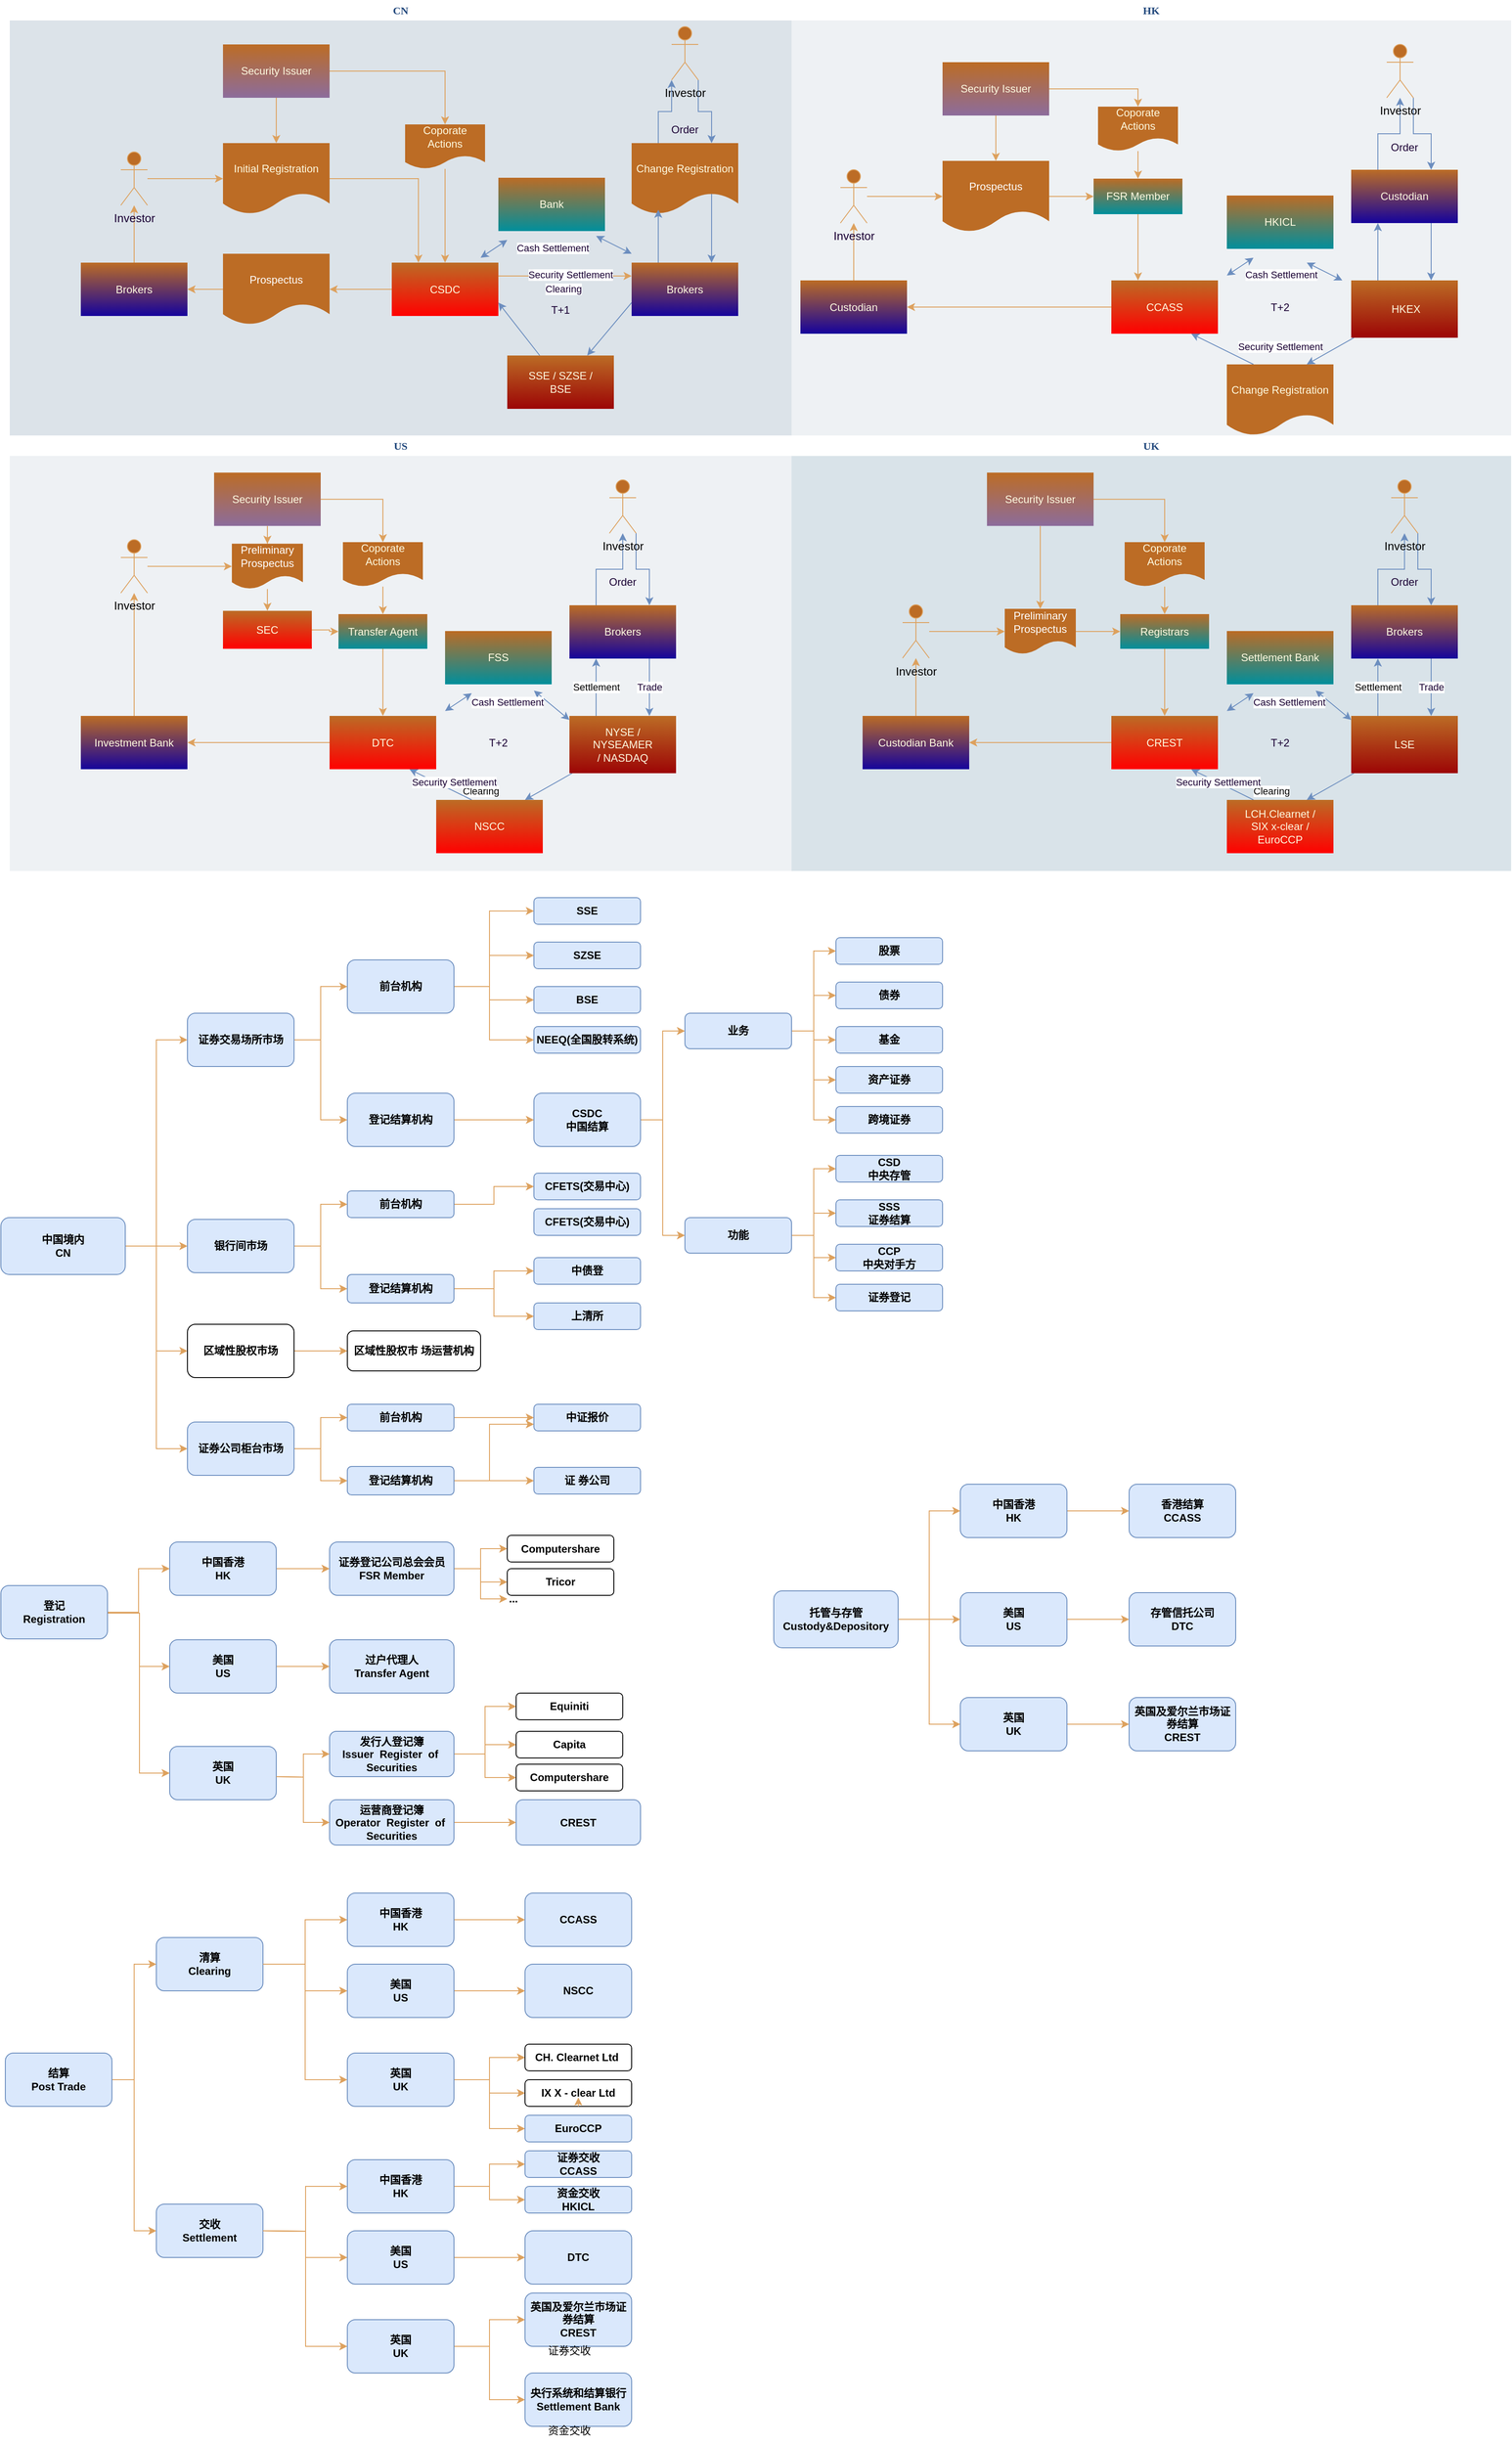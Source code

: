 <mxfile version="28.1.1">
  <diagram id="07fea595-8f29-1299-0266-81d95cde20df" name="Page-1">
    <mxGraphModel dx="3228" dy="1055" grid="1" gridSize="10" guides="1" tooltips="1" connect="1" arrows="1" fold="1" page="1" pageScale="1" pageWidth="1169" pageHeight="827" background="#ffffff" math="0" shadow="0">
      <root>
        <mxCell id="0" />
        <mxCell id="1" parent="0" />
        <mxCell id="170" value="&lt;font color=&quot;#23497d&quot;&gt;CN&lt;/font&gt;" style="swimlane;whiteSpace=wrap;fillColor=none;swimlaneFillColor=#BAC8D3;fontColor=#FEFAE0;fontFamily=Tahoma;html=1;strokeColor=none;opacity=50;labelBackgroundColor=none;" parent="1" vertex="1">
          <mxGeometry x="-380" y="50" width="880" height="490" as="geometry">
            <mxRectangle x="20" y="20" width="80" height="23" as="alternateBounds" />
          </mxGeometry>
        </mxCell>
        <mxCell id="OaKwWm5t6I1wfVNcC-3h-254" style="edgeStyle=orthogonalEdgeStyle;rounded=0;orthogonalLoop=1;jettySize=auto;html=1;entryX=0.5;entryY=0;entryDx=0;entryDy=0;strokeColor=#DDA15E;fontColor=#FEFAE0;fillColor=#BC6C25;" edge="1" parent="170" source="171" target="189">
          <mxGeometry relative="1" as="geometry" />
        </mxCell>
        <mxCell id="OaKwWm5t6I1wfVNcC-3h-257" style="edgeStyle=orthogonalEdgeStyle;rounded=0;orthogonalLoop=1;jettySize=auto;html=1;entryX=0.5;entryY=0;entryDx=0;entryDy=0;strokeColor=#DDA15E;fontColor=#FEFAE0;fillColor=#BC6C25;" edge="1" parent="170" source="171" target="OaKwWm5t6I1wfVNcC-3h-256">
          <mxGeometry relative="1" as="geometry" />
        </mxCell>
        <mxCell id="171" value="Security Issuer" style="whiteSpace=wrap;shadow=0;fontColor=#FEFAE0;fontFamily=Helvetica;fontStyle=0;html=1;fontSize=12;plain-purple;strokeColor=none;fillColor=#BC6C25;spacing=6;verticalAlign=middle;labelBackgroundColor=none;" parent="170" vertex="1">
          <mxGeometry x="240" y="50" width="120" height="60" as="geometry" />
        </mxCell>
        <mxCell id="OaKwWm5t6I1wfVNcC-3h-255" style="edgeStyle=orthogonalEdgeStyle;rounded=0;orthogonalLoop=1;jettySize=auto;html=1;entryX=0.25;entryY=0;entryDx=0;entryDy=0;strokeColor=#DDA15E;fontColor=#FEFAE0;fillColor=#BC6C25;" edge="1" parent="170" source="189" target="172">
          <mxGeometry relative="1" as="geometry" />
        </mxCell>
        <mxCell id="189" value="Initial Registration" style="shape=document;whiteSpace=wrap;verticalAlign=middle;strokeColor=none;fillColor=#BC6C25;shadow=0;fontColor=#FEFAE0;fontFamily=Helvetica;fontStyle=0;html=1;fontSize=12;spacing=6;spacingBottom=22;labelBackgroundColor=none;" parent="170" vertex="1">
          <mxGeometry x="240" y="161" width="120" height="80" as="geometry" />
        </mxCell>
        <mxCell id="OaKwWm5t6I1wfVNcC-3h-238" style="edgeStyle=orthogonalEdgeStyle;rounded=0;orthogonalLoop=1;jettySize=auto;html=1;entryX=0;entryY=0.25;entryDx=0;entryDy=0;strokeColor=#DDA15E;fontColor=#FEFAE0;fillColor=#BC6C25;exitX=1;exitY=0.25;exitDx=0;exitDy=0;" edge="1" parent="170" source="172" target="OaKwWm5t6I1wfVNcC-3h-230">
          <mxGeometry relative="1" as="geometry" />
        </mxCell>
        <mxCell id="OaKwWm5t6I1wfVNcC-3h-251" value="&lt;font style=&quot;color: rgb(25, 0, 51);&quot;&gt;Security Settlement&lt;/font&gt;" style="edgeLabel;html=1;align=center;verticalAlign=middle;resizable=0;points=[];strokeColor=#DDA15E;fontColor=#FEFAE0;fillColor=#BC6C25;" vertex="1" connectable="0" parent="OaKwWm5t6I1wfVNcC-3h-238">
          <mxGeometry x="0.08" y="3" relative="1" as="geometry">
            <mxPoint y="1" as="offset" />
          </mxGeometry>
        </mxCell>
        <mxCell id="172" value="CSDC" style="whiteSpace=wrap;strokeColor=none;fillColor=#BC6C25;shadow=0;fontColor=#FEFAE0;fontFamily=Helvetica;fontStyle=0;html=1;fontSize=12;spacing=6;verticalAlign=middle;labelBackgroundColor=none;gradientColor=#FF0000;" parent="170" vertex="1">
          <mxGeometry x="430" y="295.5" width="120" height="60" as="geometry" />
        </mxCell>
        <mxCell id="OaKwWm5t6I1wfVNcC-3h-226" style="edgeStyle=orthogonalEdgeStyle;rounded=0;orthogonalLoop=1;jettySize=auto;html=1;strokeColor=#DDA15E;fontColor=#FEFAE0;fillColor=#BC6C25;" edge="1" parent="170" source="OaKwWm5t6I1wfVNcC-3h-221" target="OaKwWm5t6I1wfVNcC-3h-218">
          <mxGeometry relative="1" as="geometry" />
        </mxCell>
        <mxCell id="OaKwWm5t6I1wfVNcC-3h-221" value="Brokers" style="whiteSpace=wrap;shadow=0;fontColor=#FEFAE0;fontFamily=Helvetica;fontStyle=0;html=1;fontSize=12;plain-purple;strokeColor=none;fillColor=#BC6C25;spacing=6;verticalAlign=middle;labelBackgroundColor=none;gradientColor=#15039C;" vertex="1" parent="170">
          <mxGeometry x="80" y="295.5" width="120" height="60" as="geometry" />
        </mxCell>
        <mxCell id="185" value="&lt;font color=&quot;#ffffff&quot;&gt;Prospectus&lt;/font&gt; " style="shape=document;whiteSpace=wrap;verticalAlign=middle;strokeColor=none;fillColor=#BC6C25;shadow=0;fontColor=#FEFAE0;fontFamily=Helvetica;fontStyle=0;html=1;fontSize=12;spacing=6;spacingBottom=22;labelBackgroundColor=none;" parent="170" vertex="1">
          <mxGeometry x="240" y="285.5" width="120" height="80" as="geometry" />
        </mxCell>
        <mxCell id="OaKwWm5t6I1wfVNcC-3h-220" style="edgeStyle=orthogonalEdgeStyle;rounded=0;orthogonalLoop=1;jettySize=auto;html=1;entryX=1;entryY=0.5;entryDx=0;entryDy=0;strokeColor=#DDA15E;fontColor=#FEFAE0;fillColor=#BC6C25;" edge="1" parent="170" source="172" target="185">
          <mxGeometry relative="1" as="geometry" />
        </mxCell>
        <mxCell id="OaKwWm5t6I1wfVNcC-3h-224" style="edgeStyle=orthogonalEdgeStyle;rounded=0;orthogonalLoop=1;jettySize=auto;html=1;strokeColor=#DDA15E;fontColor=#FEFAE0;fillColor=#BC6C25;" edge="1" parent="170" source="185" target="OaKwWm5t6I1wfVNcC-3h-221">
          <mxGeometry relative="1" as="geometry" />
        </mxCell>
        <mxCell id="OaKwWm5t6I1wfVNcC-3h-218" value="&lt;font style=&quot;font-size: 13px; color: rgb(25, 0, 51);&quot;&gt;Investor&lt;/font&gt;" style="shape=umlActor;verticalLabelPosition=bottom;verticalAlign=top;html=1;outlineConnect=0;strokeColor=#DDA15E;fontColor=#FEFAE0;fillColor=#BC6C25;" vertex="1" parent="170">
          <mxGeometry x="125" y="171" width="30" height="60" as="geometry" />
        </mxCell>
        <mxCell id="OaKwWm5t6I1wfVNcC-3h-219" style="edgeStyle=orthogonalEdgeStyle;rounded=0;orthogonalLoop=1;jettySize=auto;html=1;strokeColor=#DDA15E;fontColor=#FEFAE0;fillColor=#BC6C25;entryX=0;entryY=0.5;entryDx=0;entryDy=0;" edge="1" parent="170" source="OaKwWm5t6I1wfVNcC-3h-218" target="189">
          <mxGeometry relative="1" as="geometry">
            <mxPoint x="220" y="150" as="targetPoint" />
          </mxGeometry>
        </mxCell>
        <mxCell id="OaKwWm5t6I1wfVNcC-3h-241" style="edgeStyle=orthogonalEdgeStyle;rounded=0;orthogonalLoop=1;jettySize=auto;html=1;entryX=0.75;entryY=0;entryDx=0;entryDy=0;strokeColor=#6c8ebf;fontColor=#FEFAE0;fillColor=#dae8fc;exitX=1;exitY=1;exitDx=0;exitDy=0;exitPerimeter=0;" edge="1" parent="170" source="OaKwWm5t6I1wfVNcC-3h-227" target="OaKwWm5t6I1wfVNcC-3h-228">
          <mxGeometry relative="1" as="geometry" />
        </mxCell>
        <mxCell id="OaKwWm5t6I1wfVNcC-3h-247" value="" style="edgeLabel;html=1;align=center;verticalAlign=middle;resizable=0;points=[];strokeColor=#DDA15E;fontColor=#FEFAE0;fillColor=#BC6C25;" vertex="1" connectable="0" parent="OaKwWm5t6I1wfVNcC-3h-241">
          <mxGeometry x="0.058" y="-1" relative="1" as="geometry">
            <mxPoint x="1" y="1" as="offset" />
          </mxGeometry>
        </mxCell>
        <mxCell id="OaKwWm5t6I1wfVNcC-3h-227" value="&lt;font style=&quot;font-size: 13px; color: rgb(0, 0, 0);&quot;&gt;Investor&lt;/font&gt;" style="shape=umlActor;verticalLabelPosition=bottom;verticalAlign=top;html=1;outlineConnect=0;strokeColor=#DDA15E;fontColor=#FEFAE0;fillColor=#BC6C25;" vertex="1" parent="170">
          <mxGeometry x="745" y="30" width="30" height="60" as="geometry" />
        </mxCell>
        <mxCell id="OaKwWm5t6I1wfVNcC-3h-239" style="edgeStyle=orthogonalEdgeStyle;rounded=0;orthogonalLoop=1;jettySize=auto;html=1;entryX=0.75;entryY=0;entryDx=0;entryDy=0;strokeColor=#6c8ebf;fontColor=#FEFAE0;fillColor=#dae8fc;exitX=0.75;exitY=0.675;exitDx=0;exitDy=0;exitPerimeter=0;" edge="1" parent="170" source="OaKwWm5t6I1wfVNcC-3h-228" target="OaKwWm5t6I1wfVNcC-3h-230">
          <mxGeometry relative="1" as="geometry" />
        </mxCell>
        <mxCell id="OaKwWm5t6I1wfVNcC-3h-228" value="Change Registration" style="shape=document;whiteSpace=wrap;verticalAlign=middle;strokeColor=none;fillColor=#BC6C25;shadow=0;fontColor=#FEFAE0;fontFamily=Helvetica;fontStyle=0;html=1;fontSize=12;spacing=6;spacingBottom=22;labelBackgroundColor=none;" vertex="1" parent="170">
          <mxGeometry x="700" y="161" width="120" height="80" as="geometry" />
        </mxCell>
        <mxCell id="OaKwWm5t6I1wfVNcC-3h-237" value="" style="rounded=0;orthogonalLoop=1;jettySize=auto;html=1;entryX=0.75;entryY=0;entryDx=0;entryDy=0;strokeColor=#6c8ebf;fontColor=#FEFAE0;fillColor=#dae8fc;exitX=0;exitY=0.75;exitDx=0;exitDy=0;" edge="1" parent="170" source="OaKwWm5t6I1wfVNcC-3h-230" target="OaKwWm5t6I1wfVNcC-3h-249">
          <mxGeometry x="0.004" relative="1" as="geometry">
            <mxPoint as="offset" />
          </mxGeometry>
        </mxCell>
        <mxCell id="OaKwWm5t6I1wfVNcC-3h-240" value="" style="edgeStyle=orthogonalEdgeStyle;rounded=0;orthogonalLoop=1;jettySize=auto;html=1;strokeColor=#6c8ebf;fontColor=#FEFAE0;fillColor=#dae8fc;exitX=0.25;exitY=0;exitDx=0;exitDy=0;" edge="1" parent="170" source="OaKwWm5t6I1wfVNcC-3h-230">
          <mxGeometry relative="1" as="geometry">
            <mxPoint x="730" y="236" as="targetPoint" />
          </mxGeometry>
        </mxCell>
        <mxCell id="OaKwWm5t6I1wfVNcC-3h-230" value="Brokers" style="whiteSpace=wrap;shadow=0;fontColor=#FEFAE0;fontFamily=Helvetica;fontStyle=0;html=1;fontSize=12;plain-purple;strokeColor=none;fillColor=#BC6C25;spacing=6;verticalAlign=middle;labelBackgroundColor=none;gradientColor=#15039C;" vertex="1" parent="170">
          <mxGeometry x="700" y="295.5" width="120" height="60" as="geometry" />
        </mxCell>
        <mxCell id="OaKwWm5t6I1wfVNcC-3h-242" value="Bank" style="whiteSpace=wrap;shadow=0;fontColor=#FEFAE0;fontFamily=Helvetica;fontStyle=0;html=1;fontSize=12;plain-purple;strokeColor=none;fillColor=#BC6C25;spacing=6;verticalAlign=middle;labelBackgroundColor=none;gradientColor=#008F9C;" vertex="1" parent="170">
          <mxGeometry x="550" y="200" width="120" height="60" as="geometry" />
        </mxCell>
        <mxCell id="OaKwWm5t6I1wfVNcC-3h-245" style="edgeStyle=orthogonalEdgeStyle;rounded=0;orthogonalLoop=1;jettySize=auto;html=1;entryX=0;entryY=1;entryDx=0;entryDy=0;entryPerimeter=0;strokeColor=#6c8ebf;fontColor=#FEFAE0;fillColor=#dae8fc;exitX=0.25;exitY=0;exitDx=0;exitDy=0;" edge="1" parent="170" source="OaKwWm5t6I1wfVNcC-3h-228" target="OaKwWm5t6I1wfVNcC-3h-227">
          <mxGeometry relative="1" as="geometry" />
        </mxCell>
        <mxCell id="OaKwWm5t6I1wfVNcC-3h-248" value="" style="edgeLabel;html=1;align=center;verticalAlign=middle;resizable=0;points=[];strokeColor=#DDA15E;fontColor=#FEFAE0;fillColor=#BC6C25;" vertex="1" connectable="0" parent="OaKwWm5t6I1wfVNcC-3h-245">
          <mxGeometry x="-0.256" y="3" relative="1" as="geometry">
            <mxPoint as="offset" />
          </mxGeometry>
        </mxCell>
        <mxCell id="OaKwWm5t6I1wfVNcC-3h-250" style="rounded=0;orthogonalLoop=1;jettySize=auto;html=1;entryX=1;entryY=0.75;entryDx=0;entryDy=0;strokeColor=#6c8ebf;fontColor=#FEFAE0;fillColor=#dae8fc;" edge="1" parent="170" source="OaKwWm5t6I1wfVNcC-3h-249" target="172">
          <mxGeometry relative="1" as="geometry" />
        </mxCell>
        <mxCell id="OaKwWm5t6I1wfVNcC-3h-252" value="" style="edgeLabel;html=1;align=center;verticalAlign=middle;resizable=0;points=[];strokeColor=#DDA15E;fontColor=#FEFAE0;fillColor=#BC6C25;" vertex="1" connectable="0" parent="OaKwWm5t6I1wfVNcC-3h-250">
          <mxGeometry x="-0.106" y="1" relative="1" as="geometry">
            <mxPoint as="offset" />
          </mxGeometry>
        </mxCell>
        <mxCell id="OaKwWm5t6I1wfVNcC-3h-249" value="SSE /&amp;nbsp;&lt;span style=&quot;background-color: transparent; color: light-dark(rgb(254, 250, 224), rgb(27, 24, 1));&quot;&gt;SZSE /&lt;/span&gt;&lt;div&gt;BSE&lt;/div&gt;" style="whiteSpace=wrap;shadow=0;fontColor=#FEFAE0;fontFamily=Helvetica;fontStyle=0;html=1;fontSize=12;plain-purple;strokeColor=none;fillColor=#BC6C25;spacing=6;verticalAlign=middle;labelBackgroundColor=none;gradientColor=#9C0505;" vertex="1" parent="170">
          <mxGeometry x="560" y="400" width="120" height="60" as="geometry" />
        </mxCell>
        <mxCell id="OaKwWm5t6I1wfVNcC-3h-258" style="edgeStyle=orthogonalEdgeStyle;rounded=0;orthogonalLoop=1;jettySize=auto;html=1;entryX=0.5;entryY=0;entryDx=0;entryDy=0;strokeColor=#DDA15E;fontColor=#FEFAE0;fillColor=#BC6C25;" edge="1" parent="170" source="OaKwWm5t6I1wfVNcC-3h-256" target="172">
          <mxGeometry relative="1" as="geometry" />
        </mxCell>
        <mxCell id="OaKwWm5t6I1wfVNcC-3h-256" value="Coporate Actions" style="shape=document;whiteSpace=wrap;verticalAlign=middle;strokeColor=none;fillColor=#BC6C25;shadow=0;fontColor=#FEFAE0;fontFamily=Helvetica;fontStyle=0;html=1;fontSize=12;spacing=6;spacingBottom=22;labelBackgroundColor=none;" vertex="1" parent="170">
          <mxGeometry x="445" y="140" width="90" height="50" as="geometry" />
        </mxCell>
        <mxCell id="OaKwWm5t6I1wfVNcC-3h-259" value="&lt;font style=&quot;color: rgb(25, 0, 51);&quot;&gt;T+1&lt;/font&gt;" style="text;strokeColor=none;align=center;fillColor=none;html=1;verticalAlign=middle;whiteSpace=wrap;rounded=0;fontColor=#FEFAE0;" vertex="1" parent="170">
          <mxGeometry x="590" y="334" width="60" height="30" as="geometry" />
        </mxCell>
        <mxCell id="OaKwWm5t6I1wfVNcC-3h-244" style="rounded=0;orthogonalLoop=1;jettySize=auto;html=1;strokeColor=#6c8ebf;fontColor=#FEFAE0;fillColor=#dae8fc;startArrow=classic;startFill=1;" edge="1" parent="170">
          <mxGeometry relative="1" as="geometry">
            <mxPoint x="660" y="265.5" as="sourcePoint" />
            <mxPoint x="700" y="285.5" as="targetPoint" />
          </mxGeometry>
        </mxCell>
        <mxCell id="OaKwWm5t6I1wfVNcC-3h-426" value="&lt;font style=&quot;color: rgb(25, 0, 51);&quot;&gt;Cash Settlement&lt;/font&gt;" style="edgeLabel;html=1;align=center;verticalAlign=middle;resizable=0;points=[];strokeColor=#DDA15E;fontColor=#FEFAE0;fillColor=#BC6C25;" vertex="1" connectable="0" parent="170">
          <mxGeometry x="610" y="280" as="geometry">
            <mxPoint x="1" y="-1" as="offset" />
          </mxGeometry>
        </mxCell>
        <mxCell id="OaKwWm5t6I1wfVNcC-3h-428" value="&lt;font style=&quot;color: rgb(25, 0, 51);&quot;&gt;Clearing&lt;/font&gt;" style="edgeLabel;html=1;align=center;verticalAlign=middle;resizable=0;points=[];strokeColor=#DDA15E;fontColor=#FEFAE0;fillColor=#BC6C25;" vertex="1" connectable="0" parent="170">
          <mxGeometry x="660" y="334" as="geometry">
            <mxPoint x="-37" y="-9" as="offset" />
          </mxGeometry>
        </mxCell>
        <mxCell id="OaKwWm5t6I1wfVNcC-3h-504" value="&lt;font style=&quot;color: rgb(25, 0, 51);&quot;&gt;Order&lt;/font&gt;" style="text;strokeColor=none;align=center;fillColor=none;html=1;verticalAlign=middle;whiteSpace=wrap;rounded=0;fontColor=#FEFAE0;" vertex="1" parent="170">
          <mxGeometry x="730" y="131" width="60" height="30" as="geometry" />
        </mxCell>
        <mxCell id="183" value="&lt;font color=&quot;#23497d&quot;&gt;HK&lt;/font&gt;" style="swimlane;whiteSpace=wrap;fillColor=none;swimlaneFillColor=#BAC8D3;fontColor=#FEFAE0;fontFamily=Tahoma;html=1;strokeColor=none;opacity=25;labelBackgroundColor=none;" parent="1" vertex="1">
          <mxGeometry x="500" y="50" width="810" height="490" as="geometry">
            <mxRectangle x="20" y="20" width="80" height="23" as="alternateBounds" />
          </mxGeometry>
        </mxCell>
        <mxCell id="OaKwWm5t6I1wfVNcC-3h-294" style="edgeStyle=orthogonalEdgeStyle;rounded=0;orthogonalLoop=1;jettySize=auto;html=1;entryX=0.5;entryY=0;entryDx=0;entryDy=0;strokeColor=#DDA15E;fontColor=#FEFAE0;fillColor=#BC6C25;" edge="1" parent="183" source="OaKwWm5t6I1wfVNcC-3h-296" target="OaKwWm5t6I1wfVNcC-3h-298">
          <mxGeometry relative="1" as="geometry" />
        </mxCell>
        <mxCell id="OaKwWm5t6I1wfVNcC-3h-408" style="edgeStyle=orthogonalEdgeStyle;rounded=0;orthogonalLoop=1;jettySize=auto;html=1;entryX=0.5;entryY=0;entryDx=0;entryDy=0;strokeColor=#DDA15E;fontColor=#FEFAE0;fillColor=#BC6C25;" edge="1" parent="183" source="OaKwWm5t6I1wfVNcC-3h-296" target="OaKwWm5t6I1wfVNcC-3h-407">
          <mxGeometry relative="1" as="geometry" />
        </mxCell>
        <mxCell id="OaKwWm5t6I1wfVNcC-3h-296" value="Security Issuer" style="whiteSpace=wrap;shadow=0;fontColor=#FEFAE0;fontFamily=Helvetica;fontStyle=0;html=1;fontSize=12;plain-purple;strokeColor=none;fillColor=#BC6C25;spacing=6;verticalAlign=middle;labelBackgroundColor=none;" vertex="1" parent="183">
          <mxGeometry x="170" y="70" width="120" height="60" as="geometry" />
        </mxCell>
        <mxCell id="OaKwWm5t6I1wfVNcC-3h-329" style="edgeStyle=orthogonalEdgeStyle;rounded=0;orthogonalLoop=1;jettySize=auto;html=1;entryX=0;entryY=0.5;entryDx=0;entryDy=0;strokeColor=#DDA15E;fontColor=#FEFAE0;fillColor=#BC6C25;" edge="1" parent="183" source="OaKwWm5t6I1wfVNcC-3h-298" target="OaKwWm5t6I1wfVNcC-3h-328">
          <mxGeometry relative="1" as="geometry" />
        </mxCell>
        <mxCell id="OaKwWm5t6I1wfVNcC-3h-298" value="&lt;span style=&quot;color: rgb(255, 255, 255);&quot;&gt;Prospectus&lt;/span&gt;" style="shape=document;whiteSpace=wrap;verticalAlign=middle;strokeColor=none;fillColor=#BC6C25;shadow=0;fontColor=#FEFAE0;fontFamily=Helvetica;fontStyle=0;html=1;fontSize=12;spacing=6;spacingBottom=22;labelBackgroundColor=none;" vertex="1" parent="183">
          <mxGeometry x="170" y="181" width="120" height="80" as="geometry" />
        </mxCell>
        <mxCell id="OaKwWm5t6I1wfVNcC-3h-301" value="CCASS" style="whiteSpace=wrap;strokeColor=none;fillColor=#BC6C25;shadow=0;fontColor=#FEFAE0;fontFamily=Helvetica;fontStyle=0;html=1;fontSize=12;spacing=6;verticalAlign=middle;labelBackgroundColor=none;gradientColor=#FF0000;" vertex="1" parent="183">
          <mxGeometry x="360" y="315.5" width="120" height="60" as="geometry" />
        </mxCell>
        <mxCell id="OaKwWm5t6I1wfVNcC-3h-302" style="edgeStyle=orthogonalEdgeStyle;rounded=0;orthogonalLoop=1;jettySize=auto;html=1;strokeColor=#DDA15E;fontColor=#FEFAE0;fillColor=#BC6C25;" edge="1" parent="183" source="OaKwWm5t6I1wfVNcC-3h-303" target="OaKwWm5t6I1wfVNcC-3h-307">
          <mxGeometry relative="1" as="geometry" />
        </mxCell>
        <mxCell id="OaKwWm5t6I1wfVNcC-3h-303" value="Custodian" style="whiteSpace=wrap;shadow=0;fontColor=#FEFAE0;fontFamily=Helvetica;fontStyle=0;html=1;fontSize=12;plain-purple;strokeColor=none;fillColor=#BC6C25;spacing=6;verticalAlign=middle;labelBackgroundColor=none;gradientColor=#15039C;" vertex="1" parent="183">
          <mxGeometry x="10" y="315.5" width="120" height="60" as="geometry" />
        </mxCell>
        <mxCell id="OaKwWm5t6I1wfVNcC-3h-305" style="edgeStyle=orthogonalEdgeStyle;rounded=0;orthogonalLoop=1;jettySize=auto;html=1;entryX=1;entryY=0.5;entryDx=0;entryDy=0;strokeColor=#DDA15E;fontColor=#FEFAE0;fillColor=#BC6C25;" edge="1" parent="183" source="OaKwWm5t6I1wfVNcC-3h-301" target="OaKwWm5t6I1wfVNcC-3h-303">
          <mxGeometry relative="1" as="geometry">
            <mxPoint x="290" y="345.5" as="targetPoint" />
          </mxGeometry>
        </mxCell>
        <mxCell id="OaKwWm5t6I1wfVNcC-3h-307" value="&lt;font style=&quot;font-size: 13px; color: rgb(25, 0, 51);&quot;&gt;Investor&lt;/font&gt;" style="shape=umlActor;verticalLabelPosition=bottom;verticalAlign=top;html=1;outlineConnect=0;strokeColor=#DDA15E;fontColor=#FEFAE0;fillColor=#BC6C25;" vertex="1" parent="183">
          <mxGeometry x="55" y="191" width="30" height="60" as="geometry" />
        </mxCell>
        <mxCell id="OaKwWm5t6I1wfVNcC-3h-308" style="edgeStyle=orthogonalEdgeStyle;rounded=0;orthogonalLoop=1;jettySize=auto;html=1;strokeColor=#DDA15E;fontColor=#FEFAE0;fillColor=#BC6C25;entryX=0;entryY=0.5;entryDx=0;entryDy=0;" edge="1" parent="183" source="OaKwWm5t6I1wfVNcC-3h-307" target="OaKwWm5t6I1wfVNcC-3h-298">
          <mxGeometry relative="1" as="geometry">
            <mxPoint x="150" y="170" as="targetPoint" />
          </mxGeometry>
        </mxCell>
        <mxCell id="OaKwWm5t6I1wfVNcC-3h-331" style="edgeStyle=orthogonalEdgeStyle;rounded=0;orthogonalLoop=1;jettySize=auto;html=1;entryX=0.75;entryY=0;entryDx=0;entryDy=0;strokeColor=#6c8ebf;fontColor=#FEFAE0;fillColor=#dae8fc;exitX=1;exitY=1;exitDx=0;exitDy=0;exitPerimeter=0;" edge="1" parent="183" source="OaKwWm5t6I1wfVNcC-3h-311" target="OaKwWm5t6I1wfVNcC-3h-316">
          <mxGeometry relative="1" as="geometry" />
        </mxCell>
        <mxCell id="OaKwWm5t6I1wfVNcC-3h-335" style="edgeStyle=orthogonalEdgeStyle;rounded=0;orthogonalLoop=1;jettySize=auto;html=1;entryX=0.25;entryY=0;entryDx=0;entryDy=0;strokeColor=#6c8ebf;fontColor=#FEFAE0;fillColor=#dae8fc;startArrow=classic;startFill=1;endArrow=none;endFill=0;" edge="1" parent="183" source="OaKwWm5t6I1wfVNcC-3h-311" target="OaKwWm5t6I1wfVNcC-3h-316">
          <mxGeometry relative="1" as="geometry" />
        </mxCell>
        <mxCell id="OaKwWm5t6I1wfVNcC-3h-311" value="&lt;font style=&quot;font-size: 13px; color: rgb(0, 0, 0);&quot;&gt;Investor&lt;/font&gt;" style="shape=umlActor;verticalLabelPosition=bottom;verticalAlign=top;html=1;outlineConnect=0;strokeColor=#DDA15E;fontColor=#FEFAE0;fillColor=#BC6C25;" vertex="1" parent="183">
          <mxGeometry x="670" y="50" width="30" height="60" as="geometry" />
        </mxCell>
        <mxCell id="OaKwWm5t6I1wfVNcC-3h-333" style="edgeStyle=orthogonalEdgeStyle;rounded=0;orthogonalLoop=1;jettySize=auto;html=1;entryX=0.75;entryY=0;entryDx=0;entryDy=0;strokeColor=#6c8ebf;fontColor=#FEFAE0;fillColor=#dae8fc;exitX=0.75;exitY=1;exitDx=0;exitDy=0;" edge="1" parent="183" source="OaKwWm5t6I1wfVNcC-3h-316" target="OaKwWm5t6I1wfVNcC-3h-322">
          <mxGeometry relative="1" as="geometry" />
        </mxCell>
        <mxCell id="OaKwWm5t6I1wfVNcC-3h-339" value="" style="edgeLabel;html=1;align=center;verticalAlign=middle;resizable=0;points=[];strokeColor=#DDA15E;fontColor=#FEFAE0;fillColor=#BC6C25;" vertex="1" connectable="0" parent="OaKwWm5t6I1wfVNcC-3h-333">
          <mxGeometry x="-0.039" y="2" relative="1" as="geometry">
            <mxPoint as="offset" />
          </mxGeometry>
        </mxCell>
        <mxCell id="OaKwWm5t6I1wfVNcC-3h-340" value="" style="edgeLabel;html=1;align=center;verticalAlign=middle;resizable=0;points=[];strokeColor=#DDA15E;fontColor=#FEFAE0;fillColor=#BC6C25;" vertex="1" connectable="0" parent="OaKwWm5t6I1wfVNcC-3h-333">
          <mxGeometry x="-0.008" relative="1" as="geometry">
            <mxPoint as="offset" />
          </mxGeometry>
        </mxCell>
        <mxCell id="OaKwWm5t6I1wfVNcC-3h-316" value="Custodian" style="whiteSpace=wrap;shadow=0;fontColor=#FEFAE0;fontFamily=Helvetica;fontStyle=0;html=1;fontSize=12;plain-purple;strokeColor=none;fillColor=#BC6C25;spacing=6;verticalAlign=middle;labelBackgroundColor=none;gradientColor=#15039C;" vertex="1" parent="183">
          <mxGeometry x="630" y="191" width="120" height="60" as="geometry" />
        </mxCell>
        <mxCell id="OaKwWm5t6I1wfVNcC-3h-317" value="HKICL" style="whiteSpace=wrap;shadow=0;fontColor=#FEFAE0;fontFamily=Helvetica;fontStyle=0;html=1;fontSize=12;plain-purple;strokeColor=none;fillColor=#BC6C25;spacing=6;verticalAlign=middle;labelBackgroundColor=none;gradientColor=#008F9C;" vertex="1" parent="183">
          <mxGeometry x="490" y="220" width="120" height="60" as="geometry" />
        </mxCell>
        <mxCell id="OaKwWm5t6I1wfVNcC-3h-334" style="edgeStyle=orthogonalEdgeStyle;rounded=0;orthogonalLoop=1;jettySize=auto;html=1;entryX=0.25;entryY=1;entryDx=0;entryDy=0;strokeColor=#6c8ebf;fontColor=#FEFAE0;fillColor=#dae8fc;exitX=0.25;exitY=0;exitDx=0;exitDy=0;" edge="1" parent="183" source="OaKwWm5t6I1wfVNcC-3h-322" target="OaKwWm5t6I1wfVNcC-3h-316">
          <mxGeometry relative="1" as="geometry" />
        </mxCell>
        <mxCell id="OaKwWm5t6I1wfVNcC-3h-341" value="" style="edgeLabel;html=1;align=center;verticalAlign=middle;resizable=0;points=[];strokeColor=#DDA15E;fontColor=#FEFAE0;fillColor=#BC6C25;" vertex="1" connectable="0" parent="OaKwWm5t6I1wfVNcC-3h-334">
          <mxGeometry x="0.039" relative="1" as="geometry">
            <mxPoint y="1" as="offset" />
          </mxGeometry>
        </mxCell>
        <mxCell id="OaKwWm5t6I1wfVNcC-3h-337" style="rounded=0;orthogonalLoop=1;jettySize=auto;html=1;entryX=0.75;entryY=0;entryDx=0;entryDy=0;strokeColor=#6c8ebf;fontColor=#FEFAE0;fillColor=#dae8fc;" edge="1" parent="183" source="OaKwWm5t6I1wfVNcC-3h-322" target="OaKwWm5t6I1wfVNcC-3h-336">
          <mxGeometry relative="1" as="geometry" />
        </mxCell>
        <mxCell id="OaKwWm5t6I1wfVNcC-3h-322" value="&amp;nbsp;HKEX" style="whiteSpace=wrap;shadow=0;fontColor=#FEFAE0;fontFamily=Helvetica;fontStyle=0;html=1;fontSize=12;plain-purple;strokeColor=none;fillColor=#BC6C25;spacing=6;verticalAlign=middle;labelBackgroundColor=none;gradientColor=#9C0505;" vertex="1" parent="183">
          <mxGeometry x="630" y="315.5" width="120" height="64.5" as="geometry" />
        </mxCell>
        <mxCell id="OaKwWm5t6I1wfVNcC-3h-325" value="&lt;font style=&quot;color: rgb(25, 0, 51);&quot;&gt;T+2&lt;/font&gt;" style="text;strokeColor=none;align=center;fillColor=none;html=1;verticalAlign=middle;whiteSpace=wrap;rounded=0;fontColor=#FEFAE0;" vertex="1" parent="183">
          <mxGeometry x="520" y="330.5" width="60" height="30" as="geometry" />
        </mxCell>
        <mxCell id="OaKwWm5t6I1wfVNcC-3h-326" style="rounded=0;orthogonalLoop=1;jettySize=auto;html=1;strokeColor=#6c8ebf;fontColor=#FEFAE0;fillColor=#dae8fc;startArrow=classic;startFill=1;" edge="1" parent="183">
          <mxGeometry relative="1" as="geometry">
            <mxPoint x="490" y="310" as="sourcePoint" />
            <mxPoint x="520" y="290" as="targetPoint" />
          </mxGeometry>
        </mxCell>
        <mxCell id="OaKwWm5t6I1wfVNcC-3h-327" style="rounded=0;orthogonalLoop=1;jettySize=auto;html=1;strokeColor=#6c8ebf;fontColor=#FEFAE0;fillColor=#dae8fc;startArrow=classic;startFill=1;" edge="1" parent="183">
          <mxGeometry relative="1" as="geometry">
            <mxPoint x="580" y="295.5" as="sourcePoint" />
            <mxPoint x="620" y="315.5" as="targetPoint" />
          </mxGeometry>
        </mxCell>
        <mxCell id="OaKwWm5t6I1wfVNcC-3h-330" style="edgeStyle=orthogonalEdgeStyle;rounded=0;orthogonalLoop=1;jettySize=auto;html=1;entryX=0.25;entryY=0;entryDx=0;entryDy=0;strokeColor=#DDA15E;fontColor=#FEFAE0;fillColor=#BC6C25;" edge="1" parent="183" source="OaKwWm5t6I1wfVNcC-3h-328" target="OaKwWm5t6I1wfVNcC-3h-301">
          <mxGeometry relative="1" as="geometry" />
        </mxCell>
        <mxCell id="OaKwWm5t6I1wfVNcC-3h-328" value="FSR Member" style="whiteSpace=wrap;shadow=0;fontColor=#FEFAE0;fontFamily=Helvetica;fontStyle=0;html=1;fontSize=12;plain-purple;strokeColor=none;fillColor=#BC6C25;spacing=6;verticalAlign=middle;labelBackgroundColor=none;gradientColor=#008F9C;" vertex="1" parent="183">
          <mxGeometry x="340" y="201" width="100" height="40" as="geometry" />
        </mxCell>
        <mxCell id="OaKwWm5t6I1wfVNcC-3h-338" style="rounded=0;orthogonalLoop=1;jettySize=auto;html=1;entryX=0.75;entryY=1;entryDx=0;entryDy=0;strokeColor=#6c8ebf;fontColor=#FEFAE0;fillColor=#dae8fc;exitX=0.25;exitY=0;exitDx=0;exitDy=0;" edge="1" parent="183" source="OaKwWm5t6I1wfVNcC-3h-336" target="OaKwWm5t6I1wfVNcC-3h-301">
          <mxGeometry relative="1" as="geometry" />
        </mxCell>
        <mxCell id="OaKwWm5t6I1wfVNcC-3h-336" value="Change Registration" style="shape=document;whiteSpace=wrap;verticalAlign=middle;strokeColor=none;fillColor=#BC6C25;shadow=0;fontColor=#FEFAE0;fontFamily=Helvetica;fontStyle=0;html=1;fontSize=12;spacing=6;spacingBottom=22;labelBackgroundColor=none;" vertex="1" parent="183">
          <mxGeometry x="490" y="410" width="120" height="80" as="geometry" />
        </mxCell>
        <mxCell id="OaKwWm5t6I1wfVNcC-3h-409" style="edgeStyle=orthogonalEdgeStyle;rounded=0;orthogonalLoop=1;jettySize=auto;html=1;entryX=0.5;entryY=0;entryDx=0;entryDy=0;strokeColor=#DDA15E;fontColor=#FEFAE0;fillColor=#BC6C25;" edge="1" parent="183" source="OaKwWm5t6I1wfVNcC-3h-407" target="OaKwWm5t6I1wfVNcC-3h-328">
          <mxGeometry relative="1" as="geometry" />
        </mxCell>
        <mxCell id="OaKwWm5t6I1wfVNcC-3h-407" value="Coporate Actions" style="shape=document;whiteSpace=wrap;verticalAlign=middle;strokeColor=none;fillColor=#BC6C25;shadow=0;fontColor=#FEFAE0;fontFamily=Helvetica;fontStyle=0;html=1;fontSize=12;spacing=6;spacingBottom=22;labelBackgroundColor=none;" vertex="1" parent="183">
          <mxGeometry x="345" y="120" width="90" height="50" as="geometry" />
        </mxCell>
        <mxCell id="OaKwWm5t6I1wfVNcC-3h-419" value="&lt;font style=&quot;color: rgb(25, 0, 51);&quot;&gt;Order&lt;/font&gt;" style="text;strokeColor=none;align=center;fillColor=none;html=1;verticalAlign=middle;whiteSpace=wrap;rounded=0;fontColor=#FEFAE0;" vertex="1" parent="183">
          <mxGeometry x="660" y="151" width="60" height="30" as="geometry" />
        </mxCell>
        <mxCell id="OaKwWm5t6I1wfVNcC-3h-424" value="&lt;font style=&quot;color: rgb(25, 0, 51);&quot;&gt;Cash Settlement&lt;/font&gt;" style="edgeLabel;html=1;align=center;verticalAlign=middle;resizable=0;points=[];strokeColor=#DDA15E;fontColor=#FEFAE0;fillColor=#BC6C25;" vertex="1" connectable="0" parent="183">
          <mxGeometry x="550" y="310" as="geometry">
            <mxPoint x="1" y="-1" as="offset" />
          </mxGeometry>
        </mxCell>
        <mxCell id="OaKwWm5t6I1wfVNcC-3h-425" value="&lt;font style=&quot;color: rgb(25, 0, 51);&quot;&gt;Security Settlement&lt;/font&gt;" style="edgeLabel;html=1;align=center;verticalAlign=middle;resizable=0;points=[];strokeColor=#DDA15E;fontColor=#FEFAE0;fillColor=#BC6C25;" vertex="1" connectable="0" parent="183">
          <mxGeometry x="550" y="390" as="geometry" />
        </mxCell>
        <mxCell id="OaKwWm5t6I1wfVNcC-3h-243" style="rounded=0;orthogonalLoop=1;jettySize=auto;html=1;strokeColor=#6c8ebf;fontColor=#FEFAE0;fillColor=#dae8fc;startArrow=classic;startFill=1;" edge="1" parent="1">
          <mxGeometry relative="1" as="geometry">
            <mxPoint x="150" y="340" as="sourcePoint" />
            <mxPoint x="180" y="320" as="targetPoint" />
          </mxGeometry>
        </mxCell>
        <mxCell id="OaKwWm5t6I1wfVNcC-3h-377" value="&lt;font color=&quot;#23497d&quot;&gt;US&lt;/font&gt;" style="swimlane;whiteSpace=wrap;fillColor=none;swimlaneFillColor=#BAC8D3;fontColor=#FEFAE0;fontFamily=Tahoma;html=1;strokeColor=none;opacity=25;labelBackgroundColor=none;" vertex="1" parent="1">
          <mxGeometry x="-380" y="540" width="880" height="490" as="geometry">
            <mxRectangle x="20" y="20" width="80" height="23" as="alternateBounds" />
          </mxGeometry>
        </mxCell>
        <mxCell id="OaKwWm5t6I1wfVNcC-3h-378" style="edgeStyle=orthogonalEdgeStyle;rounded=0;orthogonalLoop=1;jettySize=auto;html=1;entryX=0.5;entryY=0;entryDx=0;entryDy=0;strokeColor=#DDA15E;fontColor=#FEFAE0;fillColor=#BC6C25;" edge="1" parent="OaKwWm5t6I1wfVNcC-3h-377" source="OaKwWm5t6I1wfVNcC-3h-379" target="OaKwWm5t6I1wfVNcC-3h-381">
          <mxGeometry relative="1" as="geometry" />
        </mxCell>
        <mxCell id="OaKwWm5t6I1wfVNcC-3h-411" style="edgeStyle=orthogonalEdgeStyle;rounded=0;orthogonalLoop=1;jettySize=auto;html=1;entryX=0.5;entryY=0;entryDx=0;entryDy=0;strokeColor=#DDA15E;fontColor=#FEFAE0;fillColor=#BC6C25;" edge="1" parent="OaKwWm5t6I1wfVNcC-3h-377" source="OaKwWm5t6I1wfVNcC-3h-379" target="OaKwWm5t6I1wfVNcC-3h-410">
          <mxGeometry relative="1" as="geometry" />
        </mxCell>
        <mxCell id="OaKwWm5t6I1wfVNcC-3h-379" value="Security Issuer" style="whiteSpace=wrap;shadow=0;fontColor=#FEFAE0;fontFamily=Helvetica;fontStyle=0;html=1;fontSize=12;plain-purple;strokeColor=none;fillColor=#BC6C25;spacing=6;verticalAlign=middle;labelBackgroundColor=none;" vertex="1" parent="OaKwWm5t6I1wfVNcC-3h-377">
          <mxGeometry x="230" y="41.75" width="120" height="60" as="geometry" />
        </mxCell>
        <mxCell id="OaKwWm5t6I1wfVNcC-3h-414" style="edgeStyle=orthogonalEdgeStyle;rounded=0;orthogonalLoop=1;jettySize=auto;html=1;entryX=0.5;entryY=0;entryDx=0;entryDy=0;strokeColor=#DDA15E;fontColor=#FEFAE0;fillColor=#BC6C25;" edge="1" parent="OaKwWm5t6I1wfVNcC-3h-377" source="OaKwWm5t6I1wfVNcC-3h-381" target="OaKwWm5t6I1wfVNcC-3h-413">
          <mxGeometry relative="1" as="geometry" />
        </mxCell>
        <mxCell id="OaKwWm5t6I1wfVNcC-3h-381" value="&lt;span style=&quot;color: rgb(255, 255, 255);&quot;&gt;Preliminary Prospectus&lt;/span&gt;" style="shape=document;whiteSpace=wrap;verticalAlign=middle;strokeColor=none;fillColor=#BC6C25;shadow=0;fontColor=#FEFAE0;fontFamily=Helvetica;fontStyle=0;html=1;fontSize=12;spacing=6;spacingBottom=22;labelBackgroundColor=none;" vertex="1" parent="OaKwWm5t6I1wfVNcC-3h-377">
          <mxGeometry x="250" y="121.75" width="80" height="51" as="geometry" />
        </mxCell>
        <mxCell id="OaKwWm5t6I1wfVNcC-3h-382" value="DTC" style="whiteSpace=wrap;strokeColor=none;fillColor=#BC6C25;shadow=0;fontColor=#FEFAE0;fontFamily=Helvetica;fontStyle=0;html=1;fontSize=12;spacing=6;verticalAlign=middle;labelBackgroundColor=none;gradientColor=#FF0000;" vertex="1" parent="OaKwWm5t6I1wfVNcC-3h-377">
          <mxGeometry x="360" y="315.5" width="120" height="60" as="geometry" />
        </mxCell>
        <mxCell id="OaKwWm5t6I1wfVNcC-3h-388" style="edgeStyle=orthogonalEdgeStyle;rounded=0;orthogonalLoop=1;jettySize=auto;html=1;entryX=0.75;entryY=0;entryDx=0;entryDy=0;strokeColor=#6c8ebf;fontColor=#FEFAE0;fillColor=#dae8fc;exitX=1;exitY=1;exitDx=0;exitDy=0;exitPerimeter=0;" edge="1" parent="OaKwWm5t6I1wfVNcC-3h-377" source="OaKwWm5t6I1wfVNcC-3h-390" target="OaKwWm5t6I1wfVNcC-3h-394">
          <mxGeometry relative="1" as="geometry" />
        </mxCell>
        <mxCell id="OaKwWm5t6I1wfVNcC-3h-389" style="edgeStyle=orthogonalEdgeStyle;rounded=0;orthogonalLoop=1;jettySize=auto;html=1;entryX=0.25;entryY=0;entryDx=0;entryDy=0;strokeColor=#6c8ebf;fontColor=#FEFAE0;fillColor=#dae8fc;startArrow=classic;startFill=1;endArrow=none;endFill=0;" edge="1" parent="OaKwWm5t6I1wfVNcC-3h-377" source="OaKwWm5t6I1wfVNcC-3h-390" target="OaKwWm5t6I1wfVNcC-3h-394">
          <mxGeometry relative="1" as="geometry" />
        </mxCell>
        <mxCell id="OaKwWm5t6I1wfVNcC-3h-390" value="&lt;font style=&quot;font-size: 13px; color: rgb(0, 0, 0);&quot;&gt;Investor&lt;/font&gt;" style="shape=umlActor;verticalLabelPosition=bottom;verticalAlign=top;html=1;outlineConnect=0;strokeColor=#DDA15E;fontColor=#FEFAE0;fillColor=#BC6C25;" vertex="1" parent="OaKwWm5t6I1wfVNcC-3h-377">
          <mxGeometry x="675" y="50" width="30" height="60" as="geometry" />
        </mxCell>
        <mxCell id="OaKwWm5t6I1wfVNcC-3h-391" style="edgeStyle=orthogonalEdgeStyle;rounded=0;orthogonalLoop=1;jettySize=auto;html=1;entryX=0.75;entryY=0;entryDx=0;entryDy=0;strokeColor=#6c8ebf;fontColor=#FEFAE0;fillColor=#dae8fc;exitX=0.75;exitY=1;exitDx=0;exitDy=0;" edge="1" parent="OaKwWm5t6I1wfVNcC-3h-377" source="OaKwWm5t6I1wfVNcC-3h-394" target="OaKwWm5t6I1wfVNcC-3h-399">
          <mxGeometry relative="1" as="geometry" />
        </mxCell>
        <mxCell id="OaKwWm5t6I1wfVNcC-3h-392" value="" style="edgeLabel;html=1;align=center;verticalAlign=middle;resizable=0;points=[];strokeColor=#DDA15E;fontColor=#FEFAE0;fillColor=#BC6C25;" vertex="1" connectable="0" parent="OaKwWm5t6I1wfVNcC-3h-391">
          <mxGeometry x="-0.039" y="2" relative="1" as="geometry">
            <mxPoint as="offset" />
          </mxGeometry>
        </mxCell>
        <mxCell id="OaKwWm5t6I1wfVNcC-3h-393" value="&lt;font style=&quot;color: rgb(25, 0, 51);&quot;&gt;Trade&lt;/font&gt;" style="edgeLabel;html=1;align=center;verticalAlign=middle;resizable=0;points=[];strokeColor=#DDA15E;fontColor=#FEFAE0;fillColor=#BC6C25;" vertex="1" connectable="0" parent="OaKwWm5t6I1wfVNcC-3h-391">
          <mxGeometry x="-0.008" relative="1" as="geometry">
            <mxPoint as="offset" />
          </mxGeometry>
        </mxCell>
        <mxCell id="OaKwWm5t6I1wfVNcC-3h-394" value="Brokers" style="whiteSpace=wrap;shadow=0;fontColor=#FEFAE0;fontFamily=Helvetica;fontStyle=0;html=1;fontSize=12;plain-purple;strokeColor=none;fillColor=#BC6C25;spacing=6;verticalAlign=middle;labelBackgroundColor=none;gradientColor=#15039C;" vertex="1" parent="OaKwWm5t6I1wfVNcC-3h-377">
          <mxGeometry x="630" y="191" width="120" height="60" as="geometry" />
        </mxCell>
        <mxCell id="OaKwWm5t6I1wfVNcC-3h-395" value="FSS" style="whiteSpace=wrap;shadow=0;fontColor=#FEFAE0;fontFamily=Helvetica;fontStyle=0;html=1;fontSize=12;plain-purple;strokeColor=none;fillColor=#BC6C25;spacing=6;verticalAlign=middle;labelBackgroundColor=none;gradientColor=#008F9C;" vertex="1" parent="OaKwWm5t6I1wfVNcC-3h-377">
          <mxGeometry x="490" y="220" width="120" height="60" as="geometry" />
        </mxCell>
        <mxCell id="OaKwWm5t6I1wfVNcC-3h-396" style="edgeStyle=orthogonalEdgeStyle;rounded=0;orthogonalLoop=1;jettySize=auto;html=1;entryX=0.25;entryY=1;entryDx=0;entryDy=0;strokeColor=#6c8ebf;fontColor=#FEFAE0;fillColor=#dae8fc;exitX=0.25;exitY=0;exitDx=0;exitDy=0;" edge="1" parent="OaKwWm5t6I1wfVNcC-3h-377" source="OaKwWm5t6I1wfVNcC-3h-399" target="OaKwWm5t6I1wfVNcC-3h-394">
          <mxGeometry relative="1" as="geometry" />
        </mxCell>
        <mxCell id="OaKwWm5t6I1wfVNcC-3h-397" value="&lt;font style=&quot;color: rgb(0, 0, 0);&quot;&gt;Settlement&lt;/font&gt;" style="edgeLabel;html=1;align=center;verticalAlign=middle;resizable=0;points=[];strokeColor=#DDA15E;fontColor=#FEFAE0;fillColor=#BC6C25;" vertex="1" connectable="0" parent="OaKwWm5t6I1wfVNcC-3h-396">
          <mxGeometry x="0.039" relative="1" as="geometry">
            <mxPoint y="1" as="offset" />
          </mxGeometry>
        </mxCell>
        <mxCell id="OaKwWm5t6I1wfVNcC-3h-398" value="&lt;font style=&quot;color: rgb(0, 0, 0);&quot;&gt;Clearing&lt;/font&gt;" style="rounded=0;orthogonalLoop=1;jettySize=auto;html=1;entryX=0.75;entryY=0;entryDx=0;entryDy=0;strokeColor=#6c8ebf;fontColor=#FEFAE0;fillColor=#dae8fc;" edge="1" parent="OaKwWm5t6I1wfVNcC-3h-377" source="OaKwWm5t6I1wfVNcC-3h-399">
          <mxGeometry x="1" y="-51" relative="1" as="geometry">
            <mxPoint x="580" y="410" as="targetPoint" />
            <mxPoint x="-25" y="34" as="offset" />
          </mxGeometry>
        </mxCell>
        <mxCell id="OaKwWm5t6I1wfVNcC-3h-399" value="NYSE / NYSEAMER&lt;div&gt;/ NASDAQ&lt;/div&gt;" style="whiteSpace=wrap;shadow=0;fontColor=#FEFAE0;fontFamily=Helvetica;fontStyle=0;html=1;fontSize=12;plain-purple;strokeColor=none;fillColor=#BC6C25;spacing=6;verticalAlign=middle;labelBackgroundColor=none;gradientColor=#9C0505;" vertex="1" parent="OaKwWm5t6I1wfVNcC-3h-377">
          <mxGeometry x="630" y="315.5" width="120" height="64.5" as="geometry" />
        </mxCell>
        <mxCell id="OaKwWm5t6I1wfVNcC-3h-400" value="&lt;font style=&quot;color: rgb(25, 0, 51);&quot;&gt;T+2&lt;/font&gt;" style="text;strokeColor=none;align=center;fillColor=none;html=1;verticalAlign=middle;whiteSpace=wrap;rounded=0;fontColor=#FEFAE0;" vertex="1" parent="OaKwWm5t6I1wfVNcC-3h-377">
          <mxGeometry x="520" y="330.5" width="60" height="30" as="geometry" />
        </mxCell>
        <mxCell id="OaKwWm5t6I1wfVNcC-3h-401" style="rounded=0;orthogonalLoop=1;jettySize=auto;html=1;strokeColor=#6c8ebf;fontColor=#FEFAE0;fillColor=#dae8fc;startArrow=classic;startFill=1;" edge="1" parent="OaKwWm5t6I1wfVNcC-3h-377">
          <mxGeometry relative="1" as="geometry">
            <mxPoint x="490" y="310" as="sourcePoint" />
            <mxPoint x="520" y="290" as="targetPoint" />
          </mxGeometry>
        </mxCell>
        <mxCell id="OaKwWm5t6I1wfVNcC-3h-402" style="rounded=0;orthogonalLoop=1;jettySize=auto;html=1;strokeColor=#6c8ebf;fontColor=#FEFAE0;fillColor=#dae8fc;startArrow=classic;startFill=1;" edge="1" parent="OaKwWm5t6I1wfVNcC-3h-377">
          <mxGeometry relative="1" as="geometry">
            <mxPoint x="590" y="287" as="sourcePoint" />
            <mxPoint x="630" y="320" as="targetPoint" />
          </mxGeometry>
        </mxCell>
        <mxCell id="OaKwWm5t6I1wfVNcC-3h-423" value="&lt;font style=&quot;color: rgb(25, 0, 51);&quot;&gt;Cash Settlement&lt;/font&gt;" style="edgeLabel;html=1;align=center;verticalAlign=middle;resizable=0;points=[];strokeColor=#DDA15E;fontColor=#FEFAE0;fillColor=#BC6C25;" vertex="1" connectable="0" parent="OaKwWm5t6I1wfVNcC-3h-402">
          <mxGeometry x="-0.02" y="-1" relative="1" as="geometry">
            <mxPoint x="-49" y="-4" as="offset" />
          </mxGeometry>
        </mxCell>
        <mxCell id="OaKwWm5t6I1wfVNcC-3h-403" style="edgeStyle=orthogonalEdgeStyle;rounded=0;orthogonalLoop=1;jettySize=auto;html=1;entryX=0.5;entryY=0;entryDx=0;entryDy=0;strokeColor=#DDA15E;fontColor=#FEFAE0;fillColor=#BC6C25;" edge="1" parent="OaKwWm5t6I1wfVNcC-3h-377" source="OaKwWm5t6I1wfVNcC-3h-404" target="OaKwWm5t6I1wfVNcC-3h-382">
          <mxGeometry relative="1" as="geometry">
            <mxPoint x="430" y="315.5" as="targetPoint" />
          </mxGeometry>
        </mxCell>
        <mxCell id="OaKwWm5t6I1wfVNcC-3h-404" value="Transfer Agent" style="whiteSpace=wrap;shadow=0;fontColor=#FEFAE0;fontFamily=Helvetica;fontStyle=0;html=1;fontSize=12;plain-purple;strokeColor=none;fillColor=#BC6C25;spacing=6;verticalAlign=middle;labelBackgroundColor=none;gradientColor=#008F9C;" vertex="1" parent="OaKwWm5t6I1wfVNcC-3h-377">
          <mxGeometry x="370" y="201" width="100" height="39" as="geometry" />
        </mxCell>
        <mxCell id="OaKwWm5t6I1wfVNcC-3h-405" style="rounded=0;orthogonalLoop=1;jettySize=auto;html=1;entryX=0.75;entryY=1;entryDx=0;entryDy=0;strokeColor=#6c8ebf;fontColor=#FEFAE0;fillColor=#dae8fc;exitX=0.25;exitY=0;exitDx=0;exitDy=0;" edge="1" parent="OaKwWm5t6I1wfVNcC-3h-377" target="OaKwWm5t6I1wfVNcC-3h-382">
          <mxGeometry relative="1" as="geometry">
            <mxPoint x="520" y="410" as="sourcePoint" />
          </mxGeometry>
        </mxCell>
        <mxCell id="OaKwWm5t6I1wfVNcC-3h-422" value="&lt;font style=&quot;color: rgb(25, 0, 51);&quot;&gt;Security Settlement&lt;/font&gt;" style="edgeLabel;html=1;align=center;verticalAlign=middle;resizable=0;points=[];strokeColor=#DDA15E;fontColor=#FEFAE0;fillColor=#BC6C25;" vertex="1" connectable="0" parent="OaKwWm5t6I1wfVNcC-3h-405">
          <mxGeometry x="-0.015" y="-1" relative="1" as="geometry">
            <mxPoint x="14" y="-2" as="offset" />
          </mxGeometry>
        </mxCell>
        <mxCell id="OaKwWm5t6I1wfVNcC-3h-412" style="edgeStyle=orthogonalEdgeStyle;rounded=0;orthogonalLoop=1;jettySize=auto;html=1;entryX=0.5;entryY=0;entryDx=0;entryDy=0;strokeColor=#DDA15E;fontColor=#FEFAE0;fillColor=#BC6C25;" edge="1" parent="OaKwWm5t6I1wfVNcC-3h-377" source="OaKwWm5t6I1wfVNcC-3h-410" target="OaKwWm5t6I1wfVNcC-3h-404">
          <mxGeometry relative="1" as="geometry" />
        </mxCell>
        <mxCell id="OaKwWm5t6I1wfVNcC-3h-410" value="Coporate Actions" style="shape=document;whiteSpace=wrap;verticalAlign=middle;strokeColor=none;fillColor=#BC6C25;shadow=0;fontColor=#FEFAE0;fontFamily=Helvetica;fontStyle=0;html=1;fontSize=12;spacing=6;spacingBottom=22;labelBackgroundColor=none;" vertex="1" parent="OaKwWm5t6I1wfVNcC-3h-377">
          <mxGeometry x="375" y="120" width="90" height="50" as="geometry" />
        </mxCell>
        <mxCell id="OaKwWm5t6I1wfVNcC-3h-415" style="edgeStyle=orthogonalEdgeStyle;rounded=0;orthogonalLoop=1;jettySize=auto;html=1;strokeColor=#DDA15E;fontColor=#FEFAE0;fillColor=#BC6C25;entryX=0;entryY=0.5;entryDx=0;entryDy=0;" edge="1" parent="OaKwWm5t6I1wfVNcC-3h-377" source="OaKwWm5t6I1wfVNcC-3h-413" target="OaKwWm5t6I1wfVNcC-3h-404">
          <mxGeometry relative="1" as="geometry">
            <mxPoint x="370" y="310" as="targetPoint" />
          </mxGeometry>
        </mxCell>
        <mxCell id="OaKwWm5t6I1wfVNcC-3h-413" value="SEC" style="whiteSpace=wrap;strokeColor=none;fillColor=#BC6C25;shadow=0;fontColor=#FEFAE0;fontFamily=Helvetica;fontStyle=0;html=1;fontSize=12;spacing=6;verticalAlign=middle;labelBackgroundColor=none;gradientColor=#FF0000;" vertex="1" parent="OaKwWm5t6I1wfVNcC-3h-377">
          <mxGeometry x="240" y="197.25" width="100" height="42.75" as="geometry" />
        </mxCell>
        <mxCell id="OaKwWm5t6I1wfVNcC-3h-383" style="edgeStyle=orthogonalEdgeStyle;rounded=0;orthogonalLoop=1;jettySize=auto;html=1;strokeColor=#DDA15E;fontColor=#FEFAE0;fillColor=#BC6C25;" edge="1" parent="OaKwWm5t6I1wfVNcC-3h-377" source="OaKwWm5t6I1wfVNcC-3h-384" target="OaKwWm5t6I1wfVNcC-3h-386">
          <mxGeometry relative="1" as="geometry" />
        </mxCell>
        <mxCell id="OaKwWm5t6I1wfVNcC-3h-384" value="Investment Bank" style="whiteSpace=wrap;shadow=0;fontColor=#FEFAE0;fontFamily=Helvetica;fontStyle=0;html=1;fontSize=12;plain-purple;strokeColor=none;fillColor=#BC6C25;spacing=6;verticalAlign=middle;labelBackgroundColor=none;gradientColor=#15039C;" vertex="1" parent="OaKwWm5t6I1wfVNcC-3h-377">
          <mxGeometry x="80" y="315.5" width="120" height="60" as="geometry" />
        </mxCell>
        <mxCell id="OaKwWm5t6I1wfVNcC-3h-416" style="edgeStyle=orthogonalEdgeStyle;rounded=0;orthogonalLoop=1;jettySize=auto;html=1;entryX=0;entryY=0.5;entryDx=0;entryDy=0;strokeColor=#DDA15E;fontColor=#FEFAE0;fillColor=#BC6C25;" edge="1" parent="OaKwWm5t6I1wfVNcC-3h-377" source="OaKwWm5t6I1wfVNcC-3h-386" target="OaKwWm5t6I1wfVNcC-3h-381">
          <mxGeometry relative="1" as="geometry" />
        </mxCell>
        <mxCell id="OaKwWm5t6I1wfVNcC-3h-386" value="&lt;font style=&quot;font-size: 13px; color: rgb(0, 0, 0);&quot;&gt;Investor&lt;/font&gt;" style="shape=umlActor;verticalLabelPosition=bottom;verticalAlign=top;html=1;outlineConnect=0;strokeColor=#DDA15E;fontColor=#FEFAE0;fillColor=#BC6C25;" vertex="1" parent="OaKwWm5t6I1wfVNcC-3h-377">
          <mxGeometry x="125" y="117.25" width="30" height="60" as="geometry" />
        </mxCell>
        <mxCell id="OaKwWm5t6I1wfVNcC-3h-385" style="edgeStyle=orthogonalEdgeStyle;rounded=0;orthogonalLoop=1;jettySize=auto;html=1;entryX=1;entryY=0.5;entryDx=0;entryDy=0;strokeColor=#DDA15E;fontColor=#FEFAE0;fillColor=#BC6C25;" edge="1" parent="OaKwWm5t6I1wfVNcC-3h-377" source="OaKwWm5t6I1wfVNcC-3h-382" target="OaKwWm5t6I1wfVNcC-3h-384">
          <mxGeometry relative="1" as="geometry">
            <mxPoint x="290" y="345.5" as="targetPoint" />
          </mxGeometry>
        </mxCell>
        <mxCell id="OaKwWm5t6I1wfVNcC-3h-420" value="&lt;font style=&quot;color: rgb(25, 0, 51);&quot;&gt;Order&lt;/font&gt;" style="text;strokeColor=none;align=center;fillColor=none;html=1;verticalAlign=middle;whiteSpace=wrap;rounded=0;fontColor=#FEFAE0;" vertex="1" parent="OaKwWm5t6I1wfVNcC-3h-377">
          <mxGeometry x="660" y="150" width="60" height="30" as="geometry" />
        </mxCell>
        <mxCell id="OaKwWm5t6I1wfVNcC-3h-421" value="NSCC" style="whiteSpace=wrap;strokeColor=none;fillColor=#BC6C25;shadow=0;fontColor=#FEFAE0;fontFamily=Helvetica;fontStyle=0;html=1;fontSize=12;spacing=6;verticalAlign=middle;labelBackgroundColor=none;gradientColor=#FF0000;" vertex="1" parent="OaKwWm5t6I1wfVNcC-3h-377">
          <mxGeometry x="480" y="410" width="120" height="60" as="geometry" />
        </mxCell>
        <mxCell id="OaKwWm5t6I1wfVNcC-3h-429" value="&lt;font color=&quot;#23497d&quot;&gt;UK&lt;/font&gt;" style="swimlane;whiteSpace=wrap;fillColor=none;swimlaneFillColor=light-dark(#b4c8d3, #BAC8D3);fontColor=#FEFAE0;fontFamily=Tahoma;html=1;strokeColor=none;opacity=50;labelBackgroundColor=none;" vertex="1" parent="1">
          <mxGeometry x="500" y="540" width="810" height="490" as="geometry">
            <mxRectangle x="20" y="20" width="80" height="23" as="alternateBounds" />
          </mxGeometry>
        </mxCell>
        <mxCell id="OaKwWm5t6I1wfVNcC-3h-430" style="edgeStyle=orthogonalEdgeStyle;rounded=0;orthogonalLoop=1;jettySize=auto;html=1;entryX=0.5;entryY=0;entryDx=0;entryDy=0;strokeColor=#DDA15E;fontColor=#FEFAE0;fillColor=#BC6C25;" edge="1" parent="OaKwWm5t6I1wfVNcC-3h-429" source="OaKwWm5t6I1wfVNcC-3h-432" target="OaKwWm5t6I1wfVNcC-3h-434">
          <mxGeometry relative="1" as="geometry" />
        </mxCell>
        <mxCell id="OaKwWm5t6I1wfVNcC-3h-431" style="edgeStyle=orthogonalEdgeStyle;rounded=0;orthogonalLoop=1;jettySize=auto;html=1;entryX=0.5;entryY=0;entryDx=0;entryDy=0;strokeColor=#DDA15E;fontColor=#FEFAE0;fillColor=#BC6C25;" edge="1" parent="OaKwWm5t6I1wfVNcC-3h-429" source="OaKwWm5t6I1wfVNcC-3h-432" target="OaKwWm5t6I1wfVNcC-3h-457">
          <mxGeometry relative="1" as="geometry" />
        </mxCell>
        <mxCell id="OaKwWm5t6I1wfVNcC-3h-432" value="Security Issuer" style="whiteSpace=wrap;shadow=0;fontColor=#FEFAE0;fontFamily=Helvetica;fontStyle=0;html=1;fontSize=12;plain-purple;strokeColor=none;fillColor=#BC6C25;spacing=6;verticalAlign=middle;labelBackgroundColor=none;" vertex="1" parent="OaKwWm5t6I1wfVNcC-3h-429">
          <mxGeometry x="220" y="41.75" width="120" height="60" as="geometry" />
        </mxCell>
        <mxCell id="OaKwWm5t6I1wfVNcC-3h-433" style="edgeStyle=orthogonalEdgeStyle;rounded=0;orthogonalLoop=1;jettySize=auto;html=1;entryX=0;entryY=0.5;entryDx=0;entryDy=0;strokeColor=#DDA15E;fontColor=#FEFAE0;fillColor=#BC6C25;" edge="1" parent="OaKwWm5t6I1wfVNcC-3h-429" source="OaKwWm5t6I1wfVNcC-3h-434" target="OaKwWm5t6I1wfVNcC-3h-453">
          <mxGeometry relative="1" as="geometry">
            <mxPoint x="290" y="197.25" as="targetPoint" />
          </mxGeometry>
        </mxCell>
        <mxCell id="OaKwWm5t6I1wfVNcC-3h-434" value="&lt;span style=&quot;color: rgb(255, 255, 255);&quot;&gt;Preliminary Prospectus&lt;/span&gt;" style="shape=document;whiteSpace=wrap;verticalAlign=middle;strokeColor=none;fillColor=#BC6C25;shadow=0;fontColor=#FEFAE0;fontFamily=Helvetica;fontStyle=0;html=1;fontSize=12;spacing=6;spacingBottom=22;labelBackgroundColor=none;" vertex="1" parent="OaKwWm5t6I1wfVNcC-3h-429">
          <mxGeometry x="240" y="195" width="80" height="51" as="geometry" />
        </mxCell>
        <mxCell id="OaKwWm5t6I1wfVNcC-3h-435" value="CREST" style="whiteSpace=wrap;strokeColor=none;fillColor=#BC6C25;shadow=0;fontColor=#FEFAE0;fontFamily=Helvetica;fontStyle=0;html=1;fontSize=12;spacing=6;verticalAlign=middle;labelBackgroundColor=none;gradientColor=#FF0000;" vertex="1" parent="OaKwWm5t6I1wfVNcC-3h-429">
          <mxGeometry x="360" y="315.5" width="120" height="60" as="geometry" />
        </mxCell>
        <mxCell id="OaKwWm5t6I1wfVNcC-3h-436" style="edgeStyle=orthogonalEdgeStyle;rounded=0;orthogonalLoop=1;jettySize=auto;html=1;entryX=0.75;entryY=0;entryDx=0;entryDy=0;strokeColor=#6c8ebf;fontColor=#FEFAE0;fillColor=#dae8fc;exitX=1;exitY=1;exitDx=0;exitDy=0;exitPerimeter=0;" edge="1" parent="OaKwWm5t6I1wfVNcC-3h-429" source="OaKwWm5t6I1wfVNcC-3h-438" target="OaKwWm5t6I1wfVNcC-3h-442">
          <mxGeometry relative="1" as="geometry" />
        </mxCell>
        <mxCell id="OaKwWm5t6I1wfVNcC-3h-437" style="edgeStyle=orthogonalEdgeStyle;rounded=0;orthogonalLoop=1;jettySize=auto;html=1;entryX=0.25;entryY=0;entryDx=0;entryDy=0;strokeColor=#6c8ebf;fontColor=#FEFAE0;fillColor=#dae8fc;startArrow=classic;startFill=1;endArrow=none;endFill=0;" edge="1" parent="OaKwWm5t6I1wfVNcC-3h-429" source="OaKwWm5t6I1wfVNcC-3h-438" target="OaKwWm5t6I1wfVNcC-3h-442">
          <mxGeometry relative="1" as="geometry" />
        </mxCell>
        <mxCell id="OaKwWm5t6I1wfVNcC-3h-438" value="&lt;font style=&quot;font-size: 13px; color: rgb(0, 0, 0);&quot;&gt;Investor&lt;/font&gt;" style="shape=umlActor;verticalLabelPosition=bottom;verticalAlign=top;html=1;outlineConnect=0;strokeColor=#DDA15E;fontColor=#FEFAE0;fillColor=#BC6C25;" vertex="1" parent="OaKwWm5t6I1wfVNcC-3h-429">
          <mxGeometry x="675" y="50" width="30" height="60" as="geometry" />
        </mxCell>
        <mxCell id="OaKwWm5t6I1wfVNcC-3h-439" style="edgeStyle=orthogonalEdgeStyle;rounded=0;orthogonalLoop=1;jettySize=auto;html=1;entryX=0.75;entryY=0;entryDx=0;entryDy=0;strokeColor=#6c8ebf;fontColor=#FEFAE0;fillColor=#dae8fc;exitX=0.75;exitY=1;exitDx=0;exitDy=0;" edge="1" parent="OaKwWm5t6I1wfVNcC-3h-429" source="OaKwWm5t6I1wfVNcC-3h-442" target="OaKwWm5t6I1wfVNcC-3h-447">
          <mxGeometry relative="1" as="geometry" />
        </mxCell>
        <mxCell id="OaKwWm5t6I1wfVNcC-3h-440" value="" style="edgeLabel;html=1;align=center;verticalAlign=middle;resizable=0;points=[];strokeColor=#DDA15E;fontColor=#FEFAE0;fillColor=#BC6C25;" vertex="1" connectable="0" parent="OaKwWm5t6I1wfVNcC-3h-439">
          <mxGeometry x="-0.039" y="2" relative="1" as="geometry">
            <mxPoint as="offset" />
          </mxGeometry>
        </mxCell>
        <mxCell id="OaKwWm5t6I1wfVNcC-3h-441" value="&lt;font style=&quot;color: rgb(25, 0, 51);&quot;&gt;Trade&lt;/font&gt;" style="edgeLabel;html=1;align=center;verticalAlign=middle;resizable=0;points=[];strokeColor=#DDA15E;fontColor=#FEFAE0;fillColor=#BC6C25;" vertex="1" connectable="0" parent="OaKwWm5t6I1wfVNcC-3h-439">
          <mxGeometry x="-0.008" relative="1" as="geometry">
            <mxPoint as="offset" />
          </mxGeometry>
        </mxCell>
        <mxCell id="OaKwWm5t6I1wfVNcC-3h-442" value="Brokers" style="whiteSpace=wrap;shadow=0;fontColor=#FEFAE0;fontFamily=Helvetica;fontStyle=0;html=1;fontSize=12;plain-purple;strokeColor=none;fillColor=#BC6C25;spacing=6;verticalAlign=middle;labelBackgroundColor=none;gradientColor=#15039C;" vertex="1" parent="OaKwWm5t6I1wfVNcC-3h-429">
          <mxGeometry x="630" y="191" width="120" height="60" as="geometry" />
        </mxCell>
        <mxCell id="OaKwWm5t6I1wfVNcC-3h-443" value="Settlement Bank" style="whiteSpace=wrap;shadow=0;fontColor=#FEFAE0;fontFamily=Helvetica;fontStyle=0;html=1;fontSize=12;plain-purple;strokeColor=none;fillColor=#BC6C25;spacing=6;verticalAlign=middle;labelBackgroundColor=none;gradientColor=#008F9C;" vertex="1" parent="OaKwWm5t6I1wfVNcC-3h-429">
          <mxGeometry x="490" y="220" width="120" height="60" as="geometry" />
        </mxCell>
        <mxCell id="OaKwWm5t6I1wfVNcC-3h-444" style="edgeStyle=orthogonalEdgeStyle;rounded=0;orthogonalLoop=1;jettySize=auto;html=1;entryX=0.25;entryY=1;entryDx=0;entryDy=0;strokeColor=#6c8ebf;fontColor=#FEFAE0;fillColor=#dae8fc;exitX=0.25;exitY=0;exitDx=0;exitDy=0;" edge="1" parent="OaKwWm5t6I1wfVNcC-3h-429" source="OaKwWm5t6I1wfVNcC-3h-447" target="OaKwWm5t6I1wfVNcC-3h-442">
          <mxGeometry relative="1" as="geometry" />
        </mxCell>
        <mxCell id="OaKwWm5t6I1wfVNcC-3h-445" value="&lt;font style=&quot;color: rgb(0, 0, 0);&quot;&gt;Settlement&lt;/font&gt;" style="edgeLabel;html=1;align=center;verticalAlign=middle;resizable=0;points=[];strokeColor=#DDA15E;fontColor=#FEFAE0;fillColor=#BC6C25;" vertex="1" connectable="0" parent="OaKwWm5t6I1wfVNcC-3h-444">
          <mxGeometry x="0.039" relative="1" as="geometry">
            <mxPoint y="1" as="offset" />
          </mxGeometry>
        </mxCell>
        <mxCell id="OaKwWm5t6I1wfVNcC-3h-446" value="&lt;font style=&quot;color: rgb(0, 0, 0);&quot;&gt;Clearing&lt;/font&gt;" style="rounded=0;orthogonalLoop=1;jettySize=auto;html=1;entryX=0.75;entryY=0;entryDx=0;entryDy=0;strokeColor=#6c8ebf;fontColor=#FEFAE0;fillColor=#dae8fc;" edge="1" parent="OaKwWm5t6I1wfVNcC-3h-429" source="OaKwWm5t6I1wfVNcC-3h-447">
          <mxGeometry x="1" y="-41" relative="1" as="geometry">
            <mxPoint x="580" y="410" as="targetPoint" />
            <mxPoint x="-20" y="26" as="offset" />
          </mxGeometry>
        </mxCell>
        <mxCell id="OaKwWm5t6I1wfVNcC-3h-447" value="LSE" style="whiteSpace=wrap;shadow=0;fontColor=#FEFAE0;fontFamily=Helvetica;fontStyle=0;html=1;fontSize=12;plain-purple;strokeColor=none;fillColor=#BC6C25;spacing=6;verticalAlign=middle;labelBackgroundColor=none;gradientColor=#9C0505;" vertex="1" parent="OaKwWm5t6I1wfVNcC-3h-429">
          <mxGeometry x="630" y="315.5" width="120" height="64.5" as="geometry" />
        </mxCell>
        <mxCell id="OaKwWm5t6I1wfVNcC-3h-448" value="&lt;font style=&quot;color: rgb(25, 0, 51);&quot;&gt;T+2&lt;/font&gt;" style="text;strokeColor=none;align=center;fillColor=none;html=1;verticalAlign=middle;whiteSpace=wrap;rounded=0;fontColor=#FEFAE0;" vertex="1" parent="OaKwWm5t6I1wfVNcC-3h-429">
          <mxGeometry x="520" y="330.5" width="60" height="30" as="geometry" />
        </mxCell>
        <mxCell id="OaKwWm5t6I1wfVNcC-3h-449" style="rounded=0;orthogonalLoop=1;jettySize=auto;html=1;strokeColor=#6c8ebf;fontColor=#FEFAE0;fillColor=#dae8fc;startArrow=classic;startFill=1;" edge="1" parent="OaKwWm5t6I1wfVNcC-3h-429">
          <mxGeometry relative="1" as="geometry">
            <mxPoint x="490" y="310" as="sourcePoint" />
            <mxPoint x="520" y="290" as="targetPoint" />
          </mxGeometry>
        </mxCell>
        <mxCell id="OaKwWm5t6I1wfVNcC-3h-450" style="rounded=0;orthogonalLoop=1;jettySize=auto;html=1;strokeColor=#6c8ebf;fontColor=#FEFAE0;fillColor=#dae8fc;startArrow=classic;startFill=1;" edge="1" parent="OaKwWm5t6I1wfVNcC-3h-429">
          <mxGeometry relative="1" as="geometry">
            <mxPoint x="590" y="287" as="sourcePoint" />
            <mxPoint x="630" y="320" as="targetPoint" />
          </mxGeometry>
        </mxCell>
        <mxCell id="OaKwWm5t6I1wfVNcC-3h-451" value="&lt;font style=&quot;color: rgb(25, 0, 51);&quot;&gt;Cash Settlement&lt;/font&gt;" style="edgeLabel;html=1;align=center;verticalAlign=middle;resizable=0;points=[];strokeColor=#DDA15E;fontColor=#FEFAE0;fillColor=#BC6C25;" vertex="1" connectable="0" parent="OaKwWm5t6I1wfVNcC-3h-450">
          <mxGeometry x="-0.02" y="-1" relative="1" as="geometry">
            <mxPoint x="-49" y="-4" as="offset" />
          </mxGeometry>
        </mxCell>
        <mxCell id="OaKwWm5t6I1wfVNcC-3h-452" style="edgeStyle=orthogonalEdgeStyle;rounded=0;orthogonalLoop=1;jettySize=auto;html=1;entryX=0.5;entryY=0;entryDx=0;entryDy=0;strokeColor=#DDA15E;fontColor=#FEFAE0;fillColor=#BC6C25;" edge="1" parent="OaKwWm5t6I1wfVNcC-3h-429" source="OaKwWm5t6I1wfVNcC-3h-453" target="OaKwWm5t6I1wfVNcC-3h-435">
          <mxGeometry relative="1" as="geometry">
            <mxPoint x="430" y="315.5" as="targetPoint" />
          </mxGeometry>
        </mxCell>
        <mxCell id="OaKwWm5t6I1wfVNcC-3h-453" value="Registrars" style="whiteSpace=wrap;shadow=0;fontColor=#FEFAE0;fontFamily=Helvetica;fontStyle=0;html=1;fontSize=12;plain-purple;strokeColor=none;fillColor=#BC6C25;spacing=6;verticalAlign=middle;labelBackgroundColor=none;gradientColor=#008F9C;" vertex="1" parent="OaKwWm5t6I1wfVNcC-3h-429">
          <mxGeometry x="370" y="201" width="100" height="39" as="geometry" />
        </mxCell>
        <mxCell id="OaKwWm5t6I1wfVNcC-3h-454" style="rounded=0;orthogonalLoop=1;jettySize=auto;html=1;entryX=0.75;entryY=1;entryDx=0;entryDy=0;strokeColor=#6c8ebf;fontColor=#FEFAE0;fillColor=#dae8fc;exitX=0.25;exitY=0;exitDx=0;exitDy=0;" edge="1" parent="OaKwWm5t6I1wfVNcC-3h-429" target="OaKwWm5t6I1wfVNcC-3h-435">
          <mxGeometry relative="1" as="geometry">
            <mxPoint x="520" y="410" as="sourcePoint" />
          </mxGeometry>
        </mxCell>
        <mxCell id="OaKwWm5t6I1wfVNcC-3h-455" value="&lt;font style=&quot;color: rgb(25, 0, 51);&quot;&gt;Security Settlement&lt;/font&gt;" style="edgeLabel;html=1;align=center;verticalAlign=middle;resizable=0;points=[];strokeColor=#DDA15E;fontColor=#FEFAE0;fillColor=#BC6C25;" vertex="1" connectable="0" parent="OaKwWm5t6I1wfVNcC-3h-454">
          <mxGeometry x="-0.015" y="-1" relative="1" as="geometry">
            <mxPoint x="-6" y="-2" as="offset" />
          </mxGeometry>
        </mxCell>
        <mxCell id="OaKwWm5t6I1wfVNcC-3h-456" style="edgeStyle=orthogonalEdgeStyle;rounded=0;orthogonalLoop=1;jettySize=auto;html=1;entryX=0.5;entryY=0;entryDx=0;entryDy=0;strokeColor=#DDA15E;fontColor=#FEFAE0;fillColor=#BC6C25;" edge="1" parent="OaKwWm5t6I1wfVNcC-3h-429" source="OaKwWm5t6I1wfVNcC-3h-457" target="OaKwWm5t6I1wfVNcC-3h-453">
          <mxGeometry relative="1" as="geometry" />
        </mxCell>
        <mxCell id="OaKwWm5t6I1wfVNcC-3h-457" value="Coporate Actions" style="shape=document;whiteSpace=wrap;verticalAlign=middle;strokeColor=none;fillColor=#BC6C25;shadow=0;fontColor=#FEFAE0;fontFamily=Helvetica;fontStyle=0;html=1;fontSize=12;spacing=6;spacingBottom=22;labelBackgroundColor=none;" vertex="1" parent="OaKwWm5t6I1wfVNcC-3h-429">
          <mxGeometry x="375" y="120" width="90" height="50" as="geometry" />
        </mxCell>
        <mxCell id="OaKwWm5t6I1wfVNcC-3h-460" style="edgeStyle=orthogonalEdgeStyle;rounded=0;orthogonalLoop=1;jettySize=auto;html=1;strokeColor=#DDA15E;fontColor=#FEFAE0;fillColor=#BC6C25;" edge="1" parent="OaKwWm5t6I1wfVNcC-3h-429" source="OaKwWm5t6I1wfVNcC-3h-461" target="OaKwWm5t6I1wfVNcC-3h-463">
          <mxGeometry relative="1" as="geometry" />
        </mxCell>
        <mxCell id="OaKwWm5t6I1wfVNcC-3h-461" value="Custodian Bank" style="whiteSpace=wrap;shadow=0;fontColor=#FEFAE0;fontFamily=Helvetica;fontStyle=0;html=1;fontSize=12;plain-purple;strokeColor=none;fillColor=#BC6C25;spacing=6;verticalAlign=middle;labelBackgroundColor=none;gradientColor=#15039C;" vertex="1" parent="OaKwWm5t6I1wfVNcC-3h-429">
          <mxGeometry x="80" y="315.5" width="120" height="60" as="geometry" />
        </mxCell>
        <mxCell id="OaKwWm5t6I1wfVNcC-3h-462" style="edgeStyle=orthogonalEdgeStyle;rounded=0;orthogonalLoop=1;jettySize=auto;html=1;entryX=0;entryY=0.5;entryDx=0;entryDy=0;strokeColor=#DDA15E;fontColor=#FEFAE0;fillColor=#BC6C25;" edge="1" parent="OaKwWm5t6I1wfVNcC-3h-429" source="OaKwWm5t6I1wfVNcC-3h-463" target="OaKwWm5t6I1wfVNcC-3h-434">
          <mxGeometry relative="1" as="geometry" />
        </mxCell>
        <mxCell id="OaKwWm5t6I1wfVNcC-3h-463" value="&lt;font style=&quot;font-size: 13px; color: rgb(0, 0, 0);&quot;&gt;Investor&lt;/font&gt;" style="shape=umlActor;verticalLabelPosition=bottom;verticalAlign=top;html=1;outlineConnect=0;strokeColor=#DDA15E;fontColor=#FEFAE0;fillColor=#BC6C25;" vertex="1" parent="OaKwWm5t6I1wfVNcC-3h-429">
          <mxGeometry x="125" y="190.5" width="30" height="60" as="geometry" />
        </mxCell>
        <mxCell id="OaKwWm5t6I1wfVNcC-3h-464" style="edgeStyle=orthogonalEdgeStyle;rounded=0;orthogonalLoop=1;jettySize=auto;html=1;entryX=1;entryY=0.5;entryDx=0;entryDy=0;strokeColor=#DDA15E;fontColor=#FEFAE0;fillColor=#BC6C25;" edge="1" parent="OaKwWm5t6I1wfVNcC-3h-429" source="OaKwWm5t6I1wfVNcC-3h-435" target="OaKwWm5t6I1wfVNcC-3h-461">
          <mxGeometry relative="1" as="geometry">
            <mxPoint x="290" y="345.5" as="targetPoint" />
          </mxGeometry>
        </mxCell>
        <mxCell id="OaKwWm5t6I1wfVNcC-3h-465" value="&lt;font style=&quot;color: rgb(25, 0, 51);&quot;&gt;Order&lt;/font&gt;" style="text;strokeColor=none;align=center;fillColor=none;html=1;verticalAlign=middle;whiteSpace=wrap;rounded=0;fontColor=#FEFAE0;" vertex="1" parent="OaKwWm5t6I1wfVNcC-3h-429">
          <mxGeometry x="660" y="150" width="60" height="30" as="geometry" />
        </mxCell>
        <mxCell id="OaKwWm5t6I1wfVNcC-3h-466" value="LCH.Clearnet /&lt;div&gt;SIX x-clear / EuroCCP&lt;/div&gt;" style="whiteSpace=wrap;strokeColor=none;fillColor=#BC6C25;shadow=0;fontColor=#FEFAE0;fontFamily=Helvetica;fontStyle=0;html=1;fontSize=12;spacing=6;verticalAlign=middle;labelBackgroundColor=none;gradientColor=#FF0000;" vertex="1" parent="OaKwWm5t6I1wfVNcC-3h-429">
          <mxGeometry x="490" y="410" width="120" height="60" as="geometry" />
        </mxCell>
        <mxCell id="OaKwWm5t6I1wfVNcC-3h-512" style="edgeStyle=orthogonalEdgeStyle;rounded=0;orthogonalLoop=1;jettySize=auto;html=1;entryX=0;entryY=0.5;entryDx=0;entryDy=0;strokeColor=#DDA15E;fontColor=#FEFAE0;fillColor=#BC6C25;" edge="1" parent="1" source="OaKwWm5t6I1wfVNcC-3h-506" target="OaKwWm5t6I1wfVNcC-3h-508">
          <mxGeometry relative="1" as="geometry" />
        </mxCell>
        <mxCell id="OaKwWm5t6I1wfVNcC-3h-513" style="edgeStyle=orthogonalEdgeStyle;rounded=0;orthogonalLoop=1;jettySize=auto;html=1;entryX=0;entryY=0.5;entryDx=0;entryDy=0;strokeColor=#DDA15E;fontColor=#FEFAE0;fillColor=#BC6C25;" edge="1" parent="1" target="OaKwWm5t6I1wfVNcC-3h-509">
          <mxGeometry relative="1" as="geometry">
            <mxPoint x="-270" y="1885" as="sourcePoint" />
            <Array as="points">
              <mxPoint x="-270" y="1865" />
              <mxPoint x="-234" y="1865" />
              <mxPoint x="-234" y="1925" />
            </Array>
          </mxGeometry>
        </mxCell>
        <mxCell id="OaKwWm5t6I1wfVNcC-3h-514" style="edgeStyle=orthogonalEdgeStyle;rounded=0;orthogonalLoop=1;jettySize=auto;html=1;strokeColor=#DDA15E;fontColor=#FEFAE0;fillColor=#BC6C25;entryX=0;entryY=0.5;entryDx=0;entryDy=0;" edge="1" parent="1" target="OaKwWm5t6I1wfVNcC-3h-510">
          <mxGeometry relative="1" as="geometry">
            <mxPoint x="-270" y="1885" as="sourcePoint" />
            <mxPoint x="-220" y="2055" as="targetPoint" />
            <Array as="points">
              <mxPoint x="-270" y="1865" />
              <mxPoint x="-234" y="1865" />
              <mxPoint x="-234" y="2045" />
            </Array>
          </mxGeometry>
        </mxCell>
        <mxCell id="OaKwWm5t6I1wfVNcC-3h-506" value="登记&lt;div&gt;Registration&lt;/div&gt;" style="rounded=1;whiteSpace=wrap;html=1;strokeColor=#6c8ebf;fillColor=#dae8fc;fontStyle=1" vertex="1" parent="1">
          <mxGeometry x="-390" y="1834" width="120" height="60" as="geometry" />
        </mxCell>
        <mxCell id="OaKwWm5t6I1wfVNcC-3h-527" style="edgeStyle=orthogonalEdgeStyle;rounded=0;orthogonalLoop=1;jettySize=auto;html=1;strokeColor=#DDA15E;fontColor=#FEFAE0;fillColor=#BC6C25;" edge="1" parent="1" source="OaKwWm5t6I1wfVNcC-3h-508" target="OaKwWm5t6I1wfVNcC-3h-526">
          <mxGeometry relative="1" as="geometry" />
        </mxCell>
        <mxCell id="OaKwWm5t6I1wfVNcC-3h-508" value="中国香港&lt;br&gt;&lt;div&gt;HK&lt;/div&gt;" style="rounded=1;whiteSpace=wrap;html=1;strokeColor=#6c8ebf;fillColor=#dae8fc;fontStyle=1" vertex="1" parent="1">
          <mxGeometry x="-200" y="1785" width="120" height="60" as="geometry" />
        </mxCell>
        <mxCell id="OaKwWm5t6I1wfVNcC-3h-534" style="edgeStyle=orthogonalEdgeStyle;rounded=0;orthogonalLoop=1;jettySize=auto;html=1;strokeColor=#DDA15E;fontColor=#FEFAE0;fillColor=#BC6C25;" edge="1" parent="1" source="OaKwWm5t6I1wfVNcC-3h-509" target="OaKwWm5t6I1wfVNcC-3h-533">
          <mxGeometry relative="1" as="geometry" />
        </mxCell>
        <mxCell id="OaKwWm5t6I1wfVNcC-3h-509" value="美国&lt;br&gt;&lt;div&gt;US&lt;/div&gt;" style="rounded=1;whiteSpace=wrap;html=1;strokeColor=#6c8ebf;fillColor=#dae8fc;fontStyle=1" vertex="1" parent="1">
          <mxGeometry x="-200" y="1895" width="120" height="60" as="geometry" />
        </mxCell>
        <mxCell id="OaKwWm5t6I1wfVNcC-3h-510" value="英国&lt;br&gt;&lt;div&gt;UK&lt;/div&gt;" style="rounded=1;whiteSpace=wrap;html=1;strokeColor=#6c8ebf;fillColor=#dae8fc;fontStyle=1" vertex="1" parent="1">
          <mxGeometry x="-200" y="2015" width="120" height="60" as="geometry" />
        </mxCell>
        <mxCell id="OaKwWm5t6I1wfVNcC-3h-530" style="edgeStyle=orthogonalEdgeStyle;rounded=0;orthogonalLoop=1;jettySize=auto;html=1;entryX=0;entryY=0.5;entryDx=0;entryDy=0;strokeColor=#DDA15E;fontColor=#FEFAE0;fillColor=#BC6C25;" edge="1" parent="1" source="OaKwWm5t6I1wfVNcC-3h-526" target="OaKwWm5t6I1wfVNcC-3h-528">
          <mxGeometry relative="1" as="geometry" />
        </mxCell>
        <mxCell id="OaKwWm5t6I1wfVNcC-3h-531" style="edgeStyle=orthogonalEdgeStyle;rounded=0;orthogonalLoop=1;jettySize=auto;html=1;entryX=0;entryY=0.5;entryDx=0;entryDy=0;strokeColor=#DDA15E;fontColor=#FEFAE0;fillColor=#BC6C25;" edge="1" parent="1" source="OaKwWm5t6I1wfVNcC-3h-526" target="OaKwWm5t6I1wfVNcC-3h-529">
          <mxGeometry relative="1" as="geometry" />
        </mxCell>
        <mxCell id="OaKwWm5t6I1wfVNcC-3h-539" style="edgeStyle=orthogonalEdgeStyle;rounded=0;orthogonalLoop=1;jettySize=auto;html=1;strokeColor=#DDA15E;fontColor=#FEFAE0;fillColor=#BC6C25;" edge="1" parent="1" source="OaKwWm5t6I1wfVNcC-3h-526" target="OaKwWm5t6I1wfVNcC-3h-532">
          <mxGeometry relative="1" as="geometry">
            <Array as="points">
              <mxPoint x="150" y="1815" />
              <mxPoint x="150" y="1849" />
            </Array>
          </mxGeometry>
        </mxCell>
        <mxCell id="OaKwWm5t6I1wfVNcC-3h-526" value="&lt;div&gt;&lt;span style=&quot;background-color: transparent;&quot;&gt;证券登记公司总会会员&lt;/span&gt;&lt;span style=&quot;background-color: transparent; color: light-dark(rgb(0, 0, 0), rgb(255, 255, 255));&quot;&gt;FSR Member&lt;/span&gt;&lt;/div&gt;" style="rounded=1;whiteSpace=wrap;html=1;strokeColor=#6c8ebf;fillColor=#dae8fc;fontStyle=1" vertex="1" parent="1">
          <mxGeometry x="-20" y="1785" width="140" height="60" as="geometry" />
        </mxCell>
        <mxCell id="OaKwWm5t6I1wfVNcC-3h-528" value="Computershare" style="rounded=1;whiteSpace=wrap;html=1;fontStyle=1" vertex="1" parent="1">
          <mxGeometry x="180" y="1777.5" width="120" height="30" as="geometry" />
        </mxCell>
        <mxCell id="OaKwWm5t6I1wfVNcC-3h-529" value="Tricor" style="rounded=1;whiteSpace=wrap;html=1;fontStyle=1" vertex="1" parent="1">
          <mxGeometry x="180" y="1815" width="120" height="30" as="geometry" />
        </mxCell>
        <mxCell id="OaKwWm5t6I1wfVNcC-3h-532" value="&lt;font color=&quot;#000000&quot;&gt;&lt;b&gt;...&lt;/b&gt;&lt;/font&gt;" style="text;html=1;align=left;verticalAlign=middle;whiteSpace=wrap;rounded=0;fontColor=#FEFAE0;" vertex="1" parent="1">
          <mxGeometry x="180" y="1834" width="60" height="30" as="geometry" />
        </mxCell>
        <mxCell id="OaKwWm5t6I1wfVNcC-3h-537" style="edgeStyle=orthogonalEdgeStyle;rounded=0;orthogonalLoop=1;jettySize=auto;html=1;entryX=0;entryY=0.5;entryDx=0;entryDy=0;strokeColor=#DDA15E;fontColor=#FEFAE0;fillColor=#BC6C25;" edge="1" parent="1" target="OaKwWm5t6I1wfVNcC-3h-535">
          <mxGeometry relative="1" as="geometry">
            <mxPoint x="-80" y="2049" as="sourcePoint" />
          </mxGeometry>
        </mxCell>
        <mxCell id="OaKwWm5t6I1wfVNcC-3h-538" style="edgeStyle=orthogonalEdgeStyle;rounded=0;orthogonalLoop=1;jettySize=auto;html=1;entryX=0;entryY=0.5;entryDx=0;entryDy=0;strokeColor=#DDA15E;fontColor=#FEFAE0;fillColor=#BC6C25;" edge="1" parent="1" target="OaKwWm5t6I1wfVNcC-3h-536">
          <mxGeometry relative="1" as="geometry">
            <mxPoint x="-80" y="2049" as="sourcePoint" />
          </mxGeometry>
        </mxCell>
        <mxCell id="OaKwWm5t6I1wfVNcC-3h-533" value="&lt;div&gt;&lt;span style=&quot;background-color: transparent;&quot;&gt;过户代理人&lt;/span&gt;&lt;/div&gt;&lt;div&gt;Transfer Agent&lt;/div&gt;" style="rounded=1;whiteSpace=wrap;html=1;strokeColor=#6c8ebf;fillColor=#dae8fc;fontStyle=1" vertex="1" parent="1">
          <mxGeometry x="-20" y="1895" width="140" height="60" as="geometry" />
        </mxCell>
        <mxCell id="OaKwWm5t6I1wfVNcC-3h-543" style="edgeStyle=orthogonalEdgeStyle;rounded=0;orthogonalLoop=1;jettySize=auto;html=1;entryX=0;entryY=0.5;entryDx=0;entryDy=0;strokeColor=#DDA15E;fontColor=#FEFAE0;fillColor=#BC6C25;" edge="1" parent="1" source="OaKwWm5t6I1wfVNcC-3h-535" target="OaKwWm5t6I1wfVNcC-3h-540">
          <mxGeometry relative="1" as="geometry" />
        </mxCell>
        <mxCell id="OaKwWm5t6I1wfVNcC-3h-544" style="edgeStyle=orthogonalEdgeStyle;rounded=0;orthogonalLoop=1;jettySize=auto;html=1;entryX=0;entryY=0.5;entryDx=0;entryDy=0;strokeColor=#DDA15E;fontColor=#FEFAE0;fillColor=#BC6C25;" edge="1" parent="1" source="OaKwWm5t6I1wfVNcC-3h-535" target="OaKwWm5t6I1wfVNcC-3h-541">
          <mxGeometry relative="1" as="geometry" />
        </mxCell>
        <mxCell id="OaKwWm5t6I1wfVNcC-3h-545" style="edgeStyle=orthogonalEdgeStyle;rounded=0;orthogonalLoop=1;jettySize=auto;html=1;entryX=0;entryY=0.5;entryDx=0;entryDy=0;strokeColor=#DDA15E;fontColor=#FEFAE0;fillColor=#BC6C25;" edge="1" parent="1" source="OaKwWm5t6I1wfVNcC-3h-535" target="OaKwWm5t6I1wfVNcC-3h-542">
          <mxGeometry relative="1" as="geometry" />
        </mxCell>
        <mxCell id="OaKwWm5t6I1wfVNcC-3h-535" value="&lt;div&gt;发行人登记簿&lt;/div&gt;&lt;div&gt;Issuer&amp;nbsp; Register&amp;nbsp; of&amp;nbsp; Securities&lt;/div&gt;" style="rounded=1;whiteSpace=wrap;html=1;strokeColor=#6c8ebf;fillColor=#dae8fc;fontStyle=1" vertex="1" parent="1">
          <mxGeometry x="-20" y="1998" width="140" height="51" as="geometry" />
        </mxCell>
        <mxCell id="OaKwWm5t6I1wfVNcC-3h-549" style="edgeStyle=orthogonalEdgeStyle;rounded=0;orthogonalLoop=1;jettySize=auto;html=1;entryX=0;entryY=0.5;entryDx=0;entryDy=0;strokeColor=#DDA15E;fontColor=#FEFAE0;fillColor=#BC6C25;" edge="1" parent="1" source="OaKwWm5t6I1wfVNcC-3h-536" target="OaKwWm5t6I1wfVNcC-3h-548">
          <mxGeometry relative="1" as="geometry" />
        </mxCell>
        <mxCell id="OaKwWm5t6I1wfVNcC-3h-536" value="&lt;div&gt;运营商登记簿&lt;/div&gt;&lt;div&gt;Operator&amp;nbsp; Register&amp;nbsp; of&amp;nbsp; Securities&lt;/div&gt;" style="rounded=1;whiteSpace=wrap;html=1;strokeColor=#6c8ebf;fillColor=#dae8fc;fontStyle=1" vertex="1" parent="1">
          <mxGeometry x="-20" y="2075" width="140" height="51" as="geometry" />
        </mxCell>
        <mxCell id="OaKwWm5t6I1wfVNcC-3h-540" value="Equiniti" style="rounded=1;whiteSpace=wrap;html=1;fontStyle=1" vertex="1" parent="1">
          <mxGeometry x="190" y="1955" width="120" height="30" as="geometry" />
        </mxCell>
        <mxCell id="OaKwWm5t6I1wfVNcC-3h-541" value="&lt;p style=&quot;margin: 0pt 0pt 0.0pt; text-align: left; vertical-align: baseline;&quot; class=&quot;MsoNormal&quot;&gt;&lt;span style=&quot;text-align: center;&quot;&gt;Capita&lt;/span&gt;&lt;/p&gt;" style="rounded=1;whiteSpace=wrap;html=1;fontStyle=1" vertex="1" parent="1">
          <mxGeometry x="190" y="1998" width="120" height="30" as="geometry" />
        </mxCell>
        <mxCell id="OaKwWm5t6I1wfVNcC-3h-542" value="Computershare" style="rounded=1;whiteSpace=wrap;html=1;fontStyle=1" vertex="1" parent="1">
          <mxGeometry x="190" y="2035" width="120" height="30" as="geometry" />
        </mxCell>
        <mxCell id="OaKwWm5t6I1wfVNcC-3h-548" value="&lt;div&gt;CREST&lt;/div&gt;" style="rounded=1;whiteSpace=wrap;html=1;strokeColor=#6c8ebf;fillColor=#dae8fc;fontStyle=1" vertex="1" parent="1">
          <mxGeometry x="190" y="2075" width="140" height="51" as="geometry" />
        </mxCell>
        <mxCell id="OaKwWm5t6I1wfVNcC-3h-551" style="edgeStyle=orthogonalEdgeStyle;rounded=0;orthogonalLoop=1;jettySize=auto;html=1;entryX=0;entryY=0.5;entryDx=0;entryDy=0;strokeColor=#DDA15E;fontColor=#FEFAE0;fillColor=#BC6C25;" edge="1" parent="1" source="OaKwWm5t6I1wfVNcC-3h-554" target="OaKwWm5t6I1wfVNcC-3h-556">
          <mxGeometry relative="1" as="geometry" />
        </mxCell>
        <mxCell id="OaKwWm5t6I1wfVNcC-3h-552" style="rounded=0;orthogonalLoop=1;jettySize=auto;html=1;entryX=0;entryY=0.5;entryDx=0;entryDy=0;strokeColor=#DDA15E;fontColor=#FEFAE0;fillColor=#BC6C25;exitX=1;exitY=0.5;exitDx=0;exitDy=0;edgeStyle=orthogonalEdgeStyle;" edge="1" parent="1" target="OaKwWm5t6I1wfVNcC-3h-557" source="OaKwWm5t6I1wfVNcC-3h-554">
          <mxGeometry relative="1" as="geometry">
            <mxPoint x="620" y="1895" as="sourcePoint" />
          </mxGeometry>
        </mxCell>
        <mxCell id="OaKwWm5t6I1wfVNcC-3h-553" style="rounded=0;orthogonalLoop=1;jettySize=auto;html=1;strokeColor=#DDA15E;fontColor=#FEFAE0;fillColor=#BC6C25;entryX=0;entryY=0.5;entryDx=0;entryDy=0;exitX=1;exitY=0.5;exitDx=0;exitDy=0;edgeStyle=orthogonalEdgeStyle;" edge="1" parent="1" target="OaKwWm5t6I1wfVNcC-3h-558" source="OaKwWm5t6I1wfVNcC-3h-554">
          <mxGeometry relative="1" as="geometry">
            <mxPoint x="620" y="1895" as="sourcePoint" />
            <mxPoint x="670" y="2065" as="targetPoint" />
          </mxGeometry>
        </mxCell>
        <mxCell id="OaKwWm5t6I1wfVNcC-3h-554" value="托管与存管&lt;div&gt;Custody&amp;amp;Depository&lt;/div&gt;" style="rounded=1;whiteSpace=wrap;html=1;strokeColor=#6c8ebf;fillColor=#dae8fc;fontStyle=1" vertex="1" parent="1">
          <mxGeometry x="480" y="1840" width="140" height="64" as="geometry" />
        </mxCell>
        <mxCell id="OaKwWm5t6I1wfVNcC-3h-563" style="edgeStyle=orthogonalEdgeStyle;rounded=0;orthogonalLoop=1;jettySize=auto;html=1;entryX=0;entryY=0.5;entryDx=0;entryDy=0;strokeColor=#DDA15E;fontColor=#FEFAE0;fillColor=#BC6C25;" edge="1" parent="1" source="OaKwWm5t6I1wfVNcC-3h-556" target="OaKwWm5t6I1wfVNcC-3h-562">
          <mxGeometry relative="1" as="geometry" />
        </mxCell>
        <mxCell id="OaKwWm5t6I1wfVNcC-3h-556" value="中国香港&lt;br&gt;&lt;div&gt;HK&lt;/div&gt;" style="rounded=1;whiteSpace=wrap;html=1;strokeColor=#6c8ebf;fillColor=#dae8fc;fontStyle=1" vertex="1" parent="1">
          <mxGeometry x="690" y="1720" width="120" height="60" as="geometry" />
        </mxCell>
        <mxCell id="OaKwWm5t6I1wfVNcC-3h-565" style="edgeStyle=orthogonalEdgeStyle;rounded=0;orthogonalLoop=1;jettySize=auto;html=1;entryX=0;entryY=0.5;entryDx=0;entryDy=0;strokeColor=#DDA15E;fontColor=#FEFAE0;fillColor=#BC6C25;" edge="1" parent="1" source="OaKwWm5t6I1wfVNcC-3h-557" target="OaKwWm5t6I1wfVNcC-3h-564">
          <mxGeometry relative="1" as="geometry" />
        </mxCell>
        <mxCell id="OaKwWm5t6I1wfVNcC-3h-557" value="美国&lt;br&gt;&lt;div&gt;US&lt;/div&gt;" style="rounded=1;whiteSpace=wrap;html=1;strokeColor=#6c8ebf;fillColor=#dae8fc;fontStyle=1" vertex="1" parent="1">
          <mxGeometry x="690" y="1842" width="120" height="60" as="geometry" />
        </mxCell>
        <mxCell id="OaKwWm5t6I1wfVNcC-3h-567" style="edgeStyle=orthogonalEdgeStyle;rounded=0;orthogonalLoop=1;jettySize=auto;html=1;entryX=0;entryY=0.5;entryDx=0;entryDy=0;strokeColor=#DDA15E;fontColor=#FEFAE0;fillColor=#BC6C25;" edge="1" parent="1" source="OaKwWm5t6I1wfVNcC-3h-558" target="OaKwWm5t6I1wfVNcC-3h-566">
          <mxGeometry relative="1" as="geometry" />
        </mxCell>
        <mxCell id="OaKwWm5t6I1wfVNcC-3h-558" value="英国&lt;br&gt;&lt;div&gt;UK&lt;/div&gt;" style="rounded=1;whiteSpace=wrap;html=1;strokeColor=#6c8ebf;fillColor=#dae8fc;fontStyle=1" vertex="1" parent="1">
          <mxGeometry x="690" y="1960" width="120" height="60" as="geometry" />
        </mxCell>
        <mxCell id="OaKwWm5t6I1wfVNcC-3h-562" value="香港结算&lt;div&gt;CCASS&lt;/div&gt;" style="rounded=1;whiteSpace=wrap;html=1;strokeColor=#6c8ebf;fillColor=#dae8fc;fontStyle=1" vertex="1" parent="1">
          <mxGeometry x="880" y="1720" width="120" height="60" as="geometry" />
        </mxCell>
        <mxCell id="OaKwWm5t6I1wfVNcC-3h-564" value="存管信托公司&lt;br&gt;&lt;div&gt;DTC&lt;/div&gt;" style="rounded=1;whiteSpace=wrap;html=1;strokeColor=#6c8ebf;fillColor=#dae8fc;fontStyle=1" vertex="1" parent="1">
          <mxGeometry x="880" y="1842" width="120" height="60" as="geometry" />
        </mxCell>
        <mxCell id="OaKwWm5t6I1wfVNcC-3h-566" value="英国及爱尔兰市场证券结算&lt;br&gt;&lt;div&gt;CREST&lt;/div&gt;" style="rounded=1;whiteSpace=wrap;html=1;strokeColor=#6c8ebf;fillColor=#dae8fc;fontStyle=1" vertex="1" parent="1">
          <mxGeometry x="880" y="1960" width="120" height="60" as="geometry" />
        </mxCell>
        <mxCell id="OaKwWm5t6I1wfVNcC-3h-579" style="edgeStyle=orthogonalEdgeStyle;rounded=0;orthogonalLoop=1;jettySize=auto;html=1;entryX=0;entryY=0.5;entryDx=0;entryDy=0;strokeColor=#DDA15E;fontColor=#FEFAE0;fillColor=#BC6C25;" edge="1" parent="1" source="OaKwWm5t6I1wfVNcC-3h-568" target="OaKwWm5t6I1wfVNcC-3h-569">
          <mxGeometry relative="1" as="geometry" />
        </mxCell>
        <mxCell id="OaKwWm5t6I1wfVNcC-3h-580" style="edgeStyle=orthogonalEdgeStyle;rounded=0;orthogonalLoop=1;jettySize=auto;html=1;entryX=0;entryY=0.5;entryDx=0;entryDy=0;strokeColor=#DDA15E;fontColor=#FEFAE0;fillColor=#BC6C25;" edge="1" parent="1" source="OaKwWm5t6I1wfVNcC-3h-568" target="OaKwWm5t6I1wfVNcC-3h-578">
          <mxGeometry relative="1" as="geometry" />
        </mxCell>
        <mxCell id="OaKwWm5t6I1wfVNcC-3h-568" value="结算&lt;br&gt;&lt;div&gt;Post Trade&lt;/div&gt;" style="rounded=1;whiteSpace=wrap;html=1;strokeColor=#6c8ebf;fillColor=#dae8fc;fontStyle=1" vertex="1" parent="1">
          <mxGeometry x="-385" y="2360" width="120" height="60" as="geometry" />
        </mxCell>
        <mxCell id="OaKwWm5t6I1wfVNcC-3h-581" style="edgeStyle=orthogonalEdgeStyle;rounded=0;orthogonalLoop=1;jettySize=auto;html=1;entryX=0;entryY=0.5;entryDx=0;entryDy=0;strokeColor=#DDA15E;fontColor=#FEFAE0;fillColor=#BC6C25;" edge="1" parent="1" source="OaKwWm5t6I1wfVNcC-3h-569" target="OaKwWm5t6I1wfVNcC-3h-576">
          <mxGeometry relative="1" as="geometry" />
        </mxCell>
        <mxCell id="OaKwWm5t6I1wfVNcC-3h-582" style="edgeStyle=orthogonalEdgeStyle;rounded=0;orthogonalLoop=1;jettySize=auto;html=1;entryX=0;entryY=0.5;entryDx=0;entryDy=0;strokeColor=#DDA15E;fontColor=#FEFAE0;fillColor=#BC6C25;" edge="1" parent="1" source="OaKwWm5t6I1wfVNcC-3h-569" target="OaKwWm5t6I1wfVNcC-3h-577">
          <mxGeometry relative="1" as="geometry" />
        </mxCell>
        <mxCell id="OaKwWm5t6I1wfVNcC-3h-569" value="&lt;div&gt;清算&lt;/div&gt;&lt;div&gt;Clearing&lt;/div&gt;" style="rounded=1;whiteSpace=wrap;html=1;strokeColor=#6c8ebf;fillColor=#dae8fc;fontStyle=1" vertex="1" parent="1">
          <mxGeometry x="-215" y="2230" width="120" height="60" as="geometry" />
        </mxCell>
        <mxCell id="OaKwWm5t6I1wfVNcC-3h-571" style="edgeStyle=orthogonalEdgeStyle;rounded=0;orthogonalLoop=1;jettySize=auto;html=1;entryX=0;entryY=0.5;entryDx=0;entryDy=0;strokeColor=#DDA15E;fontColor=#FEFAE0;fillColor=#BC6C25;exitX=1;exitY=0.5;exitDx=0;exitDy=0;" edge="1" parent="1" target="OaKwWm5t6I1wfVNcC-3h-575" source="OaKwWm5t6I1wfVNcC-3h-569">
          <mxGeometry relative="1" as="geometry">
            <mxPoint x="-70" y="2259" as="sourcePoint" />
          </mxGeometry>
        </mxCell>
        <mxCell id="OaKwWm5t6I1wfVNcC-3h-593" style="edgeStyle=orthogonalEdgeStyle;rounded=0;orthogonalLoop=1;jettySize=auto;html=1;entryX=0;entryY=0.5;entryDx=0;entryDy=0;strokeColor=#DDA15E;fontColor=#FEFAE0;fillColor=#BC6C25;" edge="1" parent="1" source="OaKwWm5t6I1wfVNcC-3h-575" target="OaKwWm5t6I1wfVNcC-3h-592">
          <mxGeometry relative="1" as="geometry" />
        </mxCell>
        <mxCell id="OaKwWm5t6I1wfVNcC-3h-575" value="中国香港&lt;br&gt;&lt;div&gt;HK&lt;/div&gt;" style="rounded=1;whiteSpace=wrap;html=1;strokeColor=#6c8ebf;fillColor=#dae8fc;fontStyle=1" vertex="1" parent="1">
          <mxGeometry y="2180" width="120" height="60" as="geometry" />
        </mxCell>
        <mxCell id="OaKwWm5t6I1wfVNcC-3h-584" value="" style="edgeStyle=orthogonalEdgeStyle;rounded=0;orthogonalLoop=1;jettySize=auto;html=1;strokeColor=#DDA15E;fontColor=#FEFAE0;fillColor=#BC6C25;" edge="1" parent="1" source="OaKwWm5t6I1wfVNcC-3h-576" target="OaKwWm5t6I1wfVNcC-3h-583">
          <mxGeometry relative="1" as="geometry" />
        </mxCell>
        <mxCell id="OaKwWm5t6I1wfVNcC-3h-576" value="美国&lt;br&gt;&lt;div&gt;US&lt;/div&gt;" style="rounded=1;whiteSpace=wrap;html=1;strokeColor=#6c8ebf;fillColor=#dae8fc;fontStyle=1" vertex="1" parent="1">
          <mxGeometry y="2260" width="120" height="60" as="geometry" />
        </mxCell>
        <mxCell id="OaKwWm5t6I1wfVNcC-3h-589" style="edgeStyle=orthogonalEdgeStyle;rounded=0;orthogonalLoop=1;jettySize=auto;html=1;entryX=0;entryY=0.5;entryDx=0;entryDy=0;strokeColor=#DDA15E;fontColor=#FEFAE0;fillColor=#BC6C25;" edge="1" parent="1" source="OaKwWm5t6I1wfVNcC-3h-577" target="OaKwWm5t6I1wfVNcC-3h-585">
          <mxGeometry relative="1" as="geometry" />
        </mxCell>
        <mxCell id="OaKwWm5t6I1wfVNcC-3h-590" style="edgeStyle=orthogonalEdgeStyle;rounded=0;orthogonalLoop=1;jettySize=auto;html=1;entryX=0;entryY=0.5;entryDx=0;entryDy=0;strokeColor=#DDA15E;fontColor=#FEFAE0;fillColor=#BC6C25;" edge="1" parent="1" source="OaKwWm5t6I1wfVNcC-3h-577" target="OaKwWm5t6I1wfVNcC-3h-586">
          <mxGeometry relative="1" as="geometry" />
        </mxCell>
        <mxCell id="OaKwWm5t6I1wfVNcC-3h-591" style="edgeStyle=orthogonalEdgeStyle;rounded=0;orthogonalLoop=1;jettySize=auto;html=1;entryX=0;entryY=0.5;entryDx=0;entryDy=0;strokeColor=#DDA15E;fontColor=#FEFAE0;fillColor=#BC6C25;" edge="1" parent="1" source="OaKwWm5t6I1wfVNcC-3h-577" target="OaKwWm5t6I1wfVNcC-3h-587">
          <mxGeometry relative="1" as="geometry" />
        </mxCell>
        <mxCell id="OaKwWm5t6I1wfVNcC-3h-577" value="英国&lt;br&gt;&lt;div&gt;UK&lt;/div&gt;" style="rounded=1;whiteSpace=wrap;html=1;strokeColor=#6c8ebf;fillColor=#dae8fc;fontStyle=1" vertex="1" parent="1">
          <mxGeometry y="2360" width="120" height="60" as="geometry" />
        </mxCell>
        <mxCell id="OaKwWm5t6I1wfVNcC-3h-578" value="交收&lt;br&gt;&lt;div&gt;Settlement&lt;/div&gt;" style="rounded=1;whiteSpace=wrap;html=1;strokeColor=#6c8ebf;fillColor=#dae8fc;fontStyle=1" vertex="1" parent="1">
          <mxGeometry x="-215" y="2530" width="120" height="60" as="geometry" />
        </mxCell>
        <mxCell id="OaKwWm5t6I1wfVNcC-3h-583" value="NSCC" style="rounded=1;whiteSpace=wrap;html=1;strokeColor=#6c8ebf;fillColor=#dae8fc;fontStyle=1" vertex="1" parent="1">
          <mxGeometry x="200" y="2260" width="120" height="60" as="geometry" />
        </mxCell>
        <mxCell id="OaKwWm5t6I1wfVNcC-3h-585" value="&lt;div&gt;CH. Clearnet Ltd&amp;nbsp;&lt;/div&gt;" style="rounded=1;whiteSpace=wrap;html=1;fontStyle=1" vertex="1" parent="1">
          <mxGeometry x="200" y="2350" width="120" height="30" as="geometry" />
        </mxCell>
        <mxCell id="OaKwWm5t6I1wfVNcC-3h-586" value="&lt;div&gt;IX X -&amp;nbsp;&lt;span style=&quot;background-color: transparent; color: light-dark(rgb(0, 0, 0), rgb(255, 255, 255));&quot;&gt;clear Ltd&lt;/span&gt;&lt;/div&gt;" style="rounded=1;whiteSpace=wrap;html=1;fontStyle=1" vertex="1" parent="1">
          <mxGeometry x="200" y="2390" width="120" height="30" as="geometry" />
        </mxCell>
        <mxCell id="OaKwWm5t6I1wfVNcC-3h-587" value="&lt;div&gt;&lt;span style=&quot;background-color: transparent; color: light-dark(rgb(0, 0, 0), rgb(255, 255, 255));&quot;&gt;EuroCCP&lt;/span&gt;&lt;/div&gt;" style="rounded=1;whiteSpace=wrap;html=1;strokeColor=#6c8ebf;fillColor=#dae8fc;fontStyle=1" vertex="1" parent="1">
          <mxGeometry x="200" y="2430" width="120" height="30" as="geometry" />
        </mxCell>
        <mxCell id="OaKwWm5t6I1wfVNcC-3h-588" style="edgeStyle=orthogonalEdgeStyle;rounded=0;orthogonalLoop=1;jettySize=auto;html=1;exitX=0.5;exitY=1;exitDx=0;exitDy=0;entryX=0.5;entryY=0.667;entryDx=0;entryDy=0;entryPerimeter=0;strokeColor=#DDA15E;fontColor=#FEFAE0;fillColor=#BC6C25;" edge="1" parent="1" source="OaKwWm5t6I1wfVNcC-3h-586" target="OaKwWm5t6I1wfVNcC-3h-586">
          <mxGeometry relative="1" as="geometry" />
        </mxCell>
        <mxCell id="OaKwWm5t6I1wfVNcC-3h-592" value="CCASS" style="rounded=1;whiteSpace=wrap;html=1;strokeColor=#6c8ebf;fillColor=#dae8fc;fontStyle=1" vertex="1" parent="1">
          <mxGeometry x="200" y="2180" width="120" height="60" as="geometry" />
        </mxCell>
        <mxCell id="OaKwWm5t6I1wfVNcC-3h-594" style="edgeStyle=orthogonalEdgeStyle;rounded=0;orthogonalLoop=1;jettySize=auto;html=1;entryX=0;entryY=0.5;entryDx=0;entryDy=0;strokeColor=#DDA15E;fontColor=#FEFAE0;fillColor=#BC6C25;" edge="1" parent="1" target="OaKwWm5t6I1wfVNcC-3h-600">
          <mxGeometry relative="1" as="geometry">
            <mxPoint x="-95" y="2560" as="sourcePoint" />
          </mxGeometry>
        </mxCell>
        <mxCell id="OaKwWm5t6I1wfVNcC-3h-595" style="edgeStyle=orthogonalEdgeStyle;rounded=0;orthogonalLoop=1;jettySize=auto;html=1;entryX=0;entryY=0.5;entryDx=0;entryDy=0;strokeColor=#DDA15E;fontColor=#FEFAE0;fillColor=#BC6C25;" edge="1" parent="1" target="OaKwWm5t6I1wfVNcC-3h-604">
          <mxGeometry relative="1" as="geometry">
            <mxPoint x="-95" y="2560" as="sourcePoint" />
          </mxGeometry>
        </mxCell>
        <mxCell id="OaKwWm5t6I1wfVNcC-3h-596" style="edgeStyle=orthogonalEdgeStyle;rounded=0;orthogonalLoop=1;jettySize=auto;html=1;entryX=0;entryY=0.5;entryDx=0;entryDy=0;strokeColor=#DDA15E;fontColor=#FEFAE0;fillColor=#BC6C25;exitX=1;exitY=0.5;exitDx=0;exitDy=0;" edge="1" parent="1" target="OaKwWm5t6I1wfVNcC-3h-598">
          <mxGeometry relative="1" as="geometry">
            <mxPoint x="-95" y="2560" as="sourcePoint" />
          </mxGeometry>
        </mxCell>
        <mxCell id="OaKwWm5t6I1wfVNcC-3h-597" style="edgeStyle=orthogonalEdgeStyle;rounded=0;orthogonalLoop=1;jettySize=auto;html=1;entryX=0;entryY=0.5;entryDx=0;entryDy=0;strokeColor=#DDA15E;fontColor=#FEFAE0;fillColor=#BC6C25;" edge="1" parent="1" source="OaKwWm5t6I1wfVNcC-3h-598" target="OaKwWm5t6I1wfVNcC-3h-610">
          <mxGeometry relative="1" as="geometry" />
        </mxCell>
        <mxCell id="OaKwWm5t6I1wfVNcC-3h-612" style="edgeStyle=orthogonalEdgeStyle;rounded=0;orthogonalLoop=1;jettySize=auto;html=1;entryX=0;entryY=0.5;entryDx=0;entryDy=0;strokeColor=#DDA15E;fontColor=#FEFAE0;fillColor=#BC6C25;" edge="1" parent="1" source="OaKwWm5t6I1wfVNcC-3h-598" target="OaKwWm5t6I1wfVNcC-3h-611">
          <mxGeometry relative="1" as="geometry" />
        </mxCell>
        <mxCell id="OaKwWm5t6I1wfVNcC-3h-598" value="中国香港&lt;br&gt;&lt;div&gt;HK&lt;/div&gt;" style="rounded=1;whiteSpace=wrap;html=1;strokeColor=#6c8ebf;fillColor=#dae8fc;fontStyle=1" vertex="1" parent="1">
          <mxGeometry y="2480" width="120" height="60" as="geometry" />
        </mxCell>
        <mxCell id="OaKwWm5t6I1wfVNcC-3h-599" value="" style="edgeStyle=orthogonalEdgeStyle;rounded=0;orthogonalLoop=1;jettySize=auto;html=1;strokeColor=#DDA15E;fontColor=#FEFAE0;fillColor=#BC6C25;" edge="1" parent="1" source="OaKwWm5t6I1wfVNcC-3h-600" target="OaKwWm5t6I1wfVNcC-3h-605">
          <mxGeometry relative="1" as="geometry" />
        </mxCell>
        <mxCell id="OaKwWm5t6I1wfVNcC-3h-600" value="美国&lt;br&gt;&lt;div&gt;US&lt;/div&gt;" style="rounded=1;whiteSpace=wrap;html=1;strokeColor=#6c8ebf;fillColor=#dae8fc;fontStyle=1" vertex="1" parent="1">
          <mxGeometry y="2560" width="120" height="60" as="geometry" />
        </mxCell>
        <mxCell id="OaKwWm5t6I1wfVNcC-3h-614" style="edgeStyle=orthogonalEdgeStyle;rounded=0;orthogonalLoop=1;jettySize=auto;html=1;entryX=0;entryY=0.5;entryDx=0;entryDy=0;strokeColor=#DDA15E;fontColor=#FEFAE0;fillColor=#BC6C25;" edge="1" parent="1" source="OaKwWm5t6I1wfVNcC-3h-604" target="OaKwWm5t6I1wfVNcC-3h-613">
          <mxGeometry relative="1" as="geometry" />
        </mxCell>
        <mxCell id="OaKwWm5t6I1wfVNcC-3h-616" style="edgeStyle=orthogonalEdgeStyle;rounded=0;orthogonalLoop=1;jettySize=auto;html=1;entryX=0;entryY=0.5;entryDx=0;entryDy=0;strokeColor=#DDA15E;fontColor=#FEFAE0;fillColor=#BC6C25;" edge="1" parent="1" source="OaKwWm5t6I1wfVNcC-3h-604" target="OaKwWm5t6I1wfVNcC-3h-615">
          <mxGeometry relative="1" as="geometry" />
        </mxCell>
        <mxCell id="OaKwWm5t6I1wfVNcC-3h-604" value="英国&lt;br&gt;&lt;div&gt;UK&lt;/div&gt;" style="rounded=1;whiteSpace=wrap;html=1;strokeColor=#6c8ebf;fillColor=#dae8fc;fontStyle=1" vertex="1" parent="1">
          <mxGeometry y="2660" width="120" height="60" as="geometry" />
        </mxCell>
        <mxCell id="OaKwWm5t6I1wfVNcC-3h-605" value="DTC" style="rounded=1;whiteSpace=wrap;html=1;strokeColor=#6c8ebf;fillColor=#dae8fc;fontStyle=1" vertex="1" parent="1">
          <mxGeometry x="200" y="2560" width="120" height="60" as="geometry" />
        </mxCell>
        <mxCell id="OaKwWm5t6I1wfVNcC-3h-610" value="&lt;div&gt;证券交收&lt;/div&gt;CCASS" style="rounded=1;whiteSpace=wrap;html=1;strokeColor=#6c8ebf;fillColor=#dae8fc;fontStyle=1" vertex="1" parent="1">
          <mxGeometry x="200" y="2470" width="120" height="30" as="geometry" />
        </mxCell>
        <mxCell id="OaKwWm5t6I1wfVNcC-3h-611" value="&lt;div&gt;资金交收&lt;/div&gt;HKICL" style="rounded=1;whiteSpace=wrap;html=1;strokeColor=#6c8ebf;fillColor=#dae8fc;fontStyle=1" vertex="1" parent="1">
          <mxGeometry x="200" y="2510" width="120" height="30" as="geometry" />
        </mxCell>
        <mxCell id="OaKwWm5t6I1wfVNcC-3h-613" value="英国及爱尔兰市场证券结算&lt;br&gt;&lt;div&gt;CREST&lt;/div&gt;" style="rounded=1;whiteSpace=wrap;html=1;strokeColor=#6c8ebf;fillColor=#dae8fc;fontStyle=1" vertex="1" parent="1">
          <mxGeometry x="200" y="2630" width="120" height="60" as="geometry" />
        </mxCell>
        <mxCell id="OaKwWm5t6I1wfVNcC-3h-615" value="&lt;div&gt;央行系统和结算银行&lt;/div&gt;Settlement Bank" style="rounded=1;whiteSpace=wrap;html=1;strokeColor=#6c8ebf;fillColor=#dae8fc;fontStyle=1" vertex="1" parent="1">
          <mxGeometry x="200" y="2720" width="120" height="60" as="geometry" />
        </mxCell>
        <mxCell id="OaKwWm5t6I1wfVNcC-3h-617" value="&lt;font style=&quot;color: rgb(0, 0, 0);&quot;&gt;证券交收&lt;/font&gt;" style="text;strokeColor=none;align=center;fillColor=none;html=1;verticalAlign=middle;whiteSpace=wrap;rounded=0;fontColor=#FEFAE0;" vertex="1" parent="1">
          <mxGeometry x="220" y="2680" width="60" height="30" as="geometry" />
        </mxCell>
        <mxCell id="OaKwWm5t6I1wfVNcC-3h-618" value="&lt;font style=&quot;color: rgb(0, 0, 0);&quot;&gt;资金交收&lt;/font&gt;" style="text;strokeColor=none;align=center;fillColor=none;html=1;verticalAlign=middle;whiteSpace=wrap;rounded=0;fontColor=#FEFAE0;" vertex="1" parent="1">
          <mxGeometry x="220" y="2770" width="60" height="30" as="geometry" />
        </mxCell>
        <mxCell id="OaKwWm5t6I1wfVNcC-3h-620" style="rounded=0;orthogonalLoop=1;jettySize=auto;html=1;entryX=0;entryY=0.5;entryDx=0;entryDy=0;strokeColor=#DDA15E;fontColor=#FEFAE0;fillColor=#BC6C25;exitX=1;exitY=0.5;exitDx=0;exitDy=0;edgeStyle=orthogonalEdgeStyle;" edge="1" parent="1" source="OaKwWm5t6I1wfVNcC-3h-622" target="OaKwWm5t6I1wfVNcC-3h-626">
          <mxGeometry relative="1" as="geometry">
            <mxPoint x="-250" y="1475" as="sourcePoint" />
          </mxGeometry>
        </mxCell>
        <mxCell id="OaKwWm5t6I1wfVNcC-3h-621" style="rounded=0;orthogonalLoop=1;jettySize=auto;html=1;strokeColor=#DDA15E;fontColor=#FEFAE0;fillColor=#BC6C25;entryX=0;entryY=0.5;entryDx=0;entryDy=0;exitX=1;exitY=0.5;exitDx=0;exitDy=0;edgeStyle=orthogonalEdgeStyle;" edge="1" parent="1" source="OaKwWm5t6I1wfVNcC-3h-622" target="OaKwWm5t6I1wfVNcC-3h-628">
          <mxGeometry relative="1" as="geometry">
            <mxPoint x="-250" y="1475" as="sourcePoint" />
            <mxPoint x="-200" y="1645" as="targetPoint" />
          </mxGeometry>
        </mxCell>
        <mxCell id="OaKwWm5t6I1wfVNcC-3h-633" style="edgeStyle=orthogonalEdgeStyle;rounded=0;orthogonalLoop=1;jettySize=auto;html=1;entryX=0;entryY=0.5;entryDx=0;entryDy=0;strokeColor=#DDA15E;fontColor=#FEFAE0;fillColor=#BC6C25;" edge="1" parent="1" source="OaKwWm5t6I1wfVNcC-3h-622" target="OaKwWm5t6I1wfVNcC-3h-632">
          <mxGeometry relative="1" as="geometry" />
        </mxCell>
        <mxCell id="OaKwWm5t6I1wfVNcC-3h-670" style="edgeStyle=orthogonalEdgeStyle;rounded=0;orthogonalLoop=1;jettySize=auto;html=1;entryX=0;entryY=0.5;entryDx=0;entryDy=0;strokeColor=#DDA15E;fontColor=#FEFAE0;fillColor=#BC6C25;" edge="1" parent="1" source="OaKwWm5t6I1wfVNcC-3h-622" target="OaKwWm5t6I1wfVNcC-3h-624">
          <mxGeometry relative="1" as="geometry" />
        </mxCell>
        <mxCell id="OaKwWm5t6I1wfVNcC-3h-622" value="中国境内&lt;br&gt;&lt;div&gt;CN&lt;/div&gt;" style="rounded=1;whiteSpace=wrap;html=1;strokeColor=#6c8ebf;fillColor=#dae8fc;fontStyle=1" vertex="1" parent="1">
          <mxGeometry x="-390" y="1420" width="140" height="64" as="geometry" />
        </mxCell>
        <mxCell id="OaKwWm5t6I1wfVNcC-3h-623" style="edgeStyle=orthogonalEdgeStyle;rounded=0;orthogonalLoop=1;jettySize=auto;html=1;entryX=0;entryY=0.5;entryDx=0;entryDy=0;strokeColor=#DDA15E;fontColor=#FEFAE0;fillColor=#BC6C25;" edge="1" parent="1" source="OaKwWm5t6I1wfVNcC-3h-624" target="OaKwWm5t6I1wfVNcC-3h-629">
          <mxGeometry relative="1" as="geometry" />
        </mxCell>
        <mxCell id="OaKwWm5t6I1wfVNcC-3h-635" style="edgeStyle=orthogonalEdgeStyle;rounded=0;orthogonalLoop=1;jettySize=auto;html=1;entryX=0;entryY=0.5;entryDx=0;entryDy=0;strokeColor=#DDA15E;fontColor=#FEFAE0;fillColor=#BC6C25;exitX=1;exitY=0.5;exitDx=0;exitDy=0;" edge="1" parent="1" source="OaKwWm5t6I1wfVNcC-3h-624" target="OaKwWm5t6I1wfVNcC-3h-634">
          <mxGeometry relative="1" as="geometry">
            <mxPoint x="-60" y="1330" as="sourcePoint" />
          </mxGeometry>
        </mxCell>
        <mxCell id="OaKwWm5t6I1wfVNcC-3h-624" value="证券交易场所市场" style="rounded=1;whiteSpace=wrap;html=1;strokeColor=#6c8ebf;fillColor=#dae8fc;fontStyle=1" vertex="1" parent="1">
          <mxGeometry x="-180" y="1190" width="120" height="60" as="geometry" />
        </mxCell>
        <mxCell id="OaKwWm5t6I1wfVNcC-3h-680" style="edgeStyle=orthogonalEdgeStyle;rounded=0;orthogonalLoop=1;jettySize=auto;html=1;entryX=0;entryY=0.5;entryDx=0;entryDy=0;strokeColor=#DDA15E;fontColor=#FEFAE0;fillColor=#BC6C25;" edge="1" parent="1" source="OaKwWm5t6I1wfVNcC-3h-626" target="OaKwWm5t6I1wfVNcC-3h-671">
          <mxGeometry relative="1" as="geometry" />
        </mxCell>
        <mxCell id="OaKwWm5t6I1wfVNcC-3h-681" style="edgeStyle=orthogonalEdgeStyle;rounded=0;orthogonalLoop=1;jettySize=auto;html=1;entryX=0;entryY=0.5;entryDx=0;entryDy=0;strokeColor=#DDA15E;fontColor=#FEFAE0;fillColor=#BC6C25;" edge="1" parent="1" source="OaKwWm5t6I1wfVNcC-3h-626" target="OaKwWm5t6I1wfVNcC-3h-672">
          <mxGeometry relative="1" as="geometry" />
        </mxCell>
        <mxCell id="OaKwWm5t6I1wfVNcC-3h-626" value="银行间市场" style="rounded=1;whiteSpace=wrap;html=1;strokeColor=#6c8ebf;fillColor=#dae8fc;fontStyle=1" vertex="1" parent="1">
          <mxGeometry x="-180" y="1422" width="120" height="60" as="geometry" />
        </mxCell>
        <mxCell id="OaKwWm5t6I1wfVNcC-3h-683" style="edgeStyle=orthogonalEdgeStyle;rounded=0;orthogonalLoop=1;jettySize=auto;html=1;entryX=0;entryY=0.5;entryDx=0;entryDy=0;strokeColor=#DDA15E;fontColor=#FEFAE0;fillColor=#BC6C25;" edge="1" parent="1" source="OaKwWm5t6I1wfVNcC-3h-628" target="OaKwWm5t6I1wfVNcC-3h-682">
          <mxGeometry relative="1" as="geometry" />
        </mxCell>
        <mxCell id="OaKwWm5t6I1wfVNcC-3h-628" value="区域性股权市场" style="rounded=1;whiteSpace=wrap;html=1;fontStyle=1" vertex="1" parent="1">
          <mxGeometry x="-180" y="1540" width="120" height="60" as="geometry" />
        </mxCell>
        <mxCell id="OaKwWm5t6I1wfVNcC-3h-641" value="" style="edgeStyle=orthogonalEdgeStyle;rounded=0;orthogonalLoop=1;jettySize=auto;html=1;strokeColor=#DDA15E;fontColor=#FEFAE0;fillColor=#BC6C25;" edge="1" parent="1" source="OaKwWm5t6I1wfVNcC-3h-629" target="OaKwWm5t6I1wfVNcC-3h-638">
          <mxGeometry relative="1" as="geometry">
            <Array as="points">
              <mxPoint x="160" y="1160" />
              <mxPoint x="160" y="1175" />
            </Array>
          </mxGeometry>
        </mxCell>
        <mxCell id="OaKwWm5t6I1wfVNcC-3h-642" style="edgeStyle=orthogonalEdgeStyle;rounded=0;orthogonalLoop=1;jettySize=auto;html=1;entryX=0;entryY=0.5;entryDx=0;entryDy=0;strokeColor=#DDA15E;fontColor=#FEFAE0;fillColor=#BC6C25;" edge="1" parent="1" source="OaKwWm5t6I1wfVNcC-3h-629" target="OaKwWm5t6I1wfVNcC-3h-636">
          <mxGeometry relative="1" as="geometry">
            <Array as="points">
              <mxPoint x="160" y="1160" />
              <mxPoint x="160" y="1075" />
            </Array>
          </mxGeometry>
        </mxCell>
        <mxCell id="OaKwWm5t6I1wfVNcC-3h-643" style="edgeStyle=orthogonalEdgeStyle;rounded=0;orthogonalLoop=1;jettySize=auto;html=1;entryX=0;entryY=0.5;entryDx=0;entryDy=0;strokeColor=#DDA15E;fontColor=#FEFAE0;fillColor=#BC6C25;" edge="1" parent="1" source="OaKwWm5t6I1wfVNcC-3h-629" target="OaKwWm5t6I1wfVNcC-3h-637">
          <mxGeometry relative="1" as="geometry">
            <Array as="points">
              <mxPoint x="160" y="1160" />
              <mxPoint x="160" y="1125" />
            </Array>
          </mxGeometry>
        </mxCell>
        <mxCell id="OaKwWm5t6I1wfVNcC-3h-644" style="edgeStyle=orthogonalEdgeStyle;rounded=0;orthogonalLoop=1;jettySize=auto;html=1;entryX=0;entryY=0.5;entryDx=0;entryDy=0;strokeColor=#DDA15E;fontColor=#FEFAE0;fillColor=#BC6C25;" edge="1" parent="1" source="OaKwWm5t6I1wfVNcC-3h-629" target="OaKwWm5t6I1wfVNcC-3h-640">
          <mxGeometry relative="1" as="geometry">
            <Array as="points">
              <mxPoint x="160" y="1160" />
              <mxPoint x="160" y="1220" />
            </Array>
          </mxGeometry>
        </mxCell>
        <mxCell id="OaKwWm5t6I1wfVNcC-3h-629" value="前台机构" style="rounded=1;whiteSpace=wrap;html=1;strokeColor=#6c8ebf;fillColor=#dae8fc;fontStyle=1" vertex="1" parent="1">
          <mxGeometry y="1130" width="120" height="60" as="geometry" />
        </mxCell>
        <mxCell id="OaKwWm5t6I1wfVNcC-3h-694" style="edgeStyle=orthogonalEdgeStyle;rounded=0;orthogonalLoop=1;jettySize=auto;html=1;entryX=0;entryY=0.5;entryDx=0;entryDy=0;strokeColor=#DDA15E;fontColor=#FEFAE0;fillColor=#BC6C25;" edge="1" parent="1" source="OaKwWm5t6I1wfVNcC-3h-632" target="OaKwWm5t6I1wfVNcC-3h-684">
          <mxGeometry relative="1" as="geometry" />
        </mxCell>
        <mxCell id="OaKwWm5t6I1wfVNcC-3h-695" style="edgeStyle=orthogonalEdgeStyle;rounded=0;orthogonalLoop=1;jettySize=auto;html=1;entryX=0;entryY=0.5;entryDx=0;entryDy=0;strokeColor=#DDA15E;fontColor=#FEFAE0;fillColor=#BC6C25;" edge="1" parent="1" source="OaKwWm5t6I1wfVNcC-3h-632" target="OaKwWm5t6I1wfVNcC-3h-685">
          <mxGeometry relative="1" as="geometry" />
        </mxCell>
        <mxCell id="OaKwWm5t6I1wfVNcC-3h-632" value="证券公司柜台市场" style="rounded=1;whiteSpace=wrap;html=1;strokeColor=#6c8ebf;fillColor=#dae8fc;fontStyle=1" vertex="1" parent="1">
          <mxGeometry x="-180" y="1650" width="120" height="60" as="geometry" />
        </mxCell>
        <mxCell id="OaKwWm5t6I1wfVNcC-3h-646" style="edgeStyle=orthogonalEdgeStyle;rounded=0;orthogonalLoop=1;jettySize=auto;html=1;entryX=0;entryY=0.5;entryDx=0;entryDy=0;strokeColor=#DDA15E;fontColor=#FEFAE0;fillColor=#BC6C25;" edge="1" parent="1" source="OaKwWm5t6I1wfVNcC-3h-634" target="OaKwWm5t6I1wfVNcC-3h-645">
          <mxGeometry relative="1" as="geometry" />
        </mxCell>
        <mxCell id="OaKwWm5t6I1wfVNcC-3h-634" value="登记结算机构" style="rounded=1;whiteSpace=wrap;html=1;strokeColor=#6c8ebf;fillColor=#dae8fc;fontStyle=1" vertex="1" parent="1">
          <mxGeometry y="1280" width="120" height="60" as="geometry" />
        </mxCell>
        <mxCell id="OaKwWm5t6I1wfVNcC-3h-636" value="SSE" style="rounded=1;whiteSpace=wrap;html=1;strokeColor=#6c8ebf;fillColor=#dae8fc;fontStyle=1" vertex="1" parent="1">
          <mxGeometry x="210" y="1060" width="120" height="30" as="geometry" />
        </mxCell>
        <mxCell id="OaKwWm5t6I1wfVNcC-3h-637" value="SZSE" style="rounded=1;whiteSpace=wrap;html=1;strokeColor=#6c8ebf;fillColor=#dae8fc;fontStyle=1" vertex="1" parent="1">
          <mxGeometry x="210" y="1110" width="120" height="30" as="geometry" />
        </mxCell>
        <mxCell id="OaKwWm5t6I1wfVNcC-3h-638" value="BSE" style="rounded=1;whiteSpace=wrap;html=1;strokeColor=#6c8ebf;fillColor=#dae8fc;fontStyle=1" vertex="1" parent="1">
          <mxGeometry x="210" y="1160" width="120" height="30" as="geometry" />
        </mxCell>
        <mxCell id="OaKwWm5t6I1wfVNcC-3h-640" value="NEEQ(全国股转系统)" style="rounded=1;whiteSpace=wrap;html=1;strokeColor=#6c8ebf;fillColor=#dae8fc;fontStyle=1" vertex="1" parent="1">
          <mxGeometry x="210" y="1205" width="120" height="30" as="geometry" />
        </mxCell>
        <mxCell id="OaKwWm5t6I1wfVNcC-3h-649" style="edgeStyle=orthogonalEdgeStyle;rounded=0;orthogonalLoop=1;jettySize=auto;html=1;entryX=0;entryY=0.5;entryDx=0;entryDy=0;strokeColor=#DDA15E;fontColor=#FEFAE0;fillColor=#BC6C25;" edge="1" parent="1" source="OaKwWm5t6I1wfVNcC-3h-645" target="OaKwWm5t6I1wfVNcC-3h-647">
          <mxGeometry relative="1" as="geometry" />
        </mxCell>
        <mxCell id="OaKwWm5t6I1wfVNcC-3h-650" style="edgeStyle=orthogonalEdgeStyle;rounded=0;orthogonalLoop=1;jettySize=auto;html=1;entryX=0;entryY=0.5;entryDx=0;entryDy=0;strokeColor=#DDA15E;fontColor=#FEFAE0;fillColor=#BC6C25;" edge="1" parent="1" source="OaKwWm5t6I1wfVNcC-3h-645" target="OaKwWm5t6I1wfVNcC-3h-648">
          <mxGeometry relative="1" as="geometry" />
        </mxCell>
        <mxCell id="OaKwWm5t6I1wfVNcC-3h-645" value="CSDC&lt;div&gt;中国结算&lt;/div&gt;" style="rounded=1;whiteSpace=wrap;html=1;strokeColor=#6c8ebf;fillColor=#dae8fc;fontStyle=1" vertex="1" parent="1">
          <mxGeometry x="210" y="1280" width="120" height="60" as="geometry" />
        </mxCell>
        <mxCell id="OaKwWm5t6I1wfVNcC-3h-656" style="edgeStyle=orthogonalEdgeStyle;rounded=0;orthogonalLoop=1;jettySize=auto;html=1;entryX=0;entryY=0.5;entryDx=0;entryDy=0;strokeColor=#DDA15E;fontColor=#FEFAE0;fillColor=#BC6C25;" edge="1" parent="1" source="OaKwWm5t6I1wfVNcC-3h-647" target="OaKwWm5t6I1wfVNcC-3h-651">
          <mxGeometry relative="1" as="geometry" />
        </mxCell>
        <mxCell id="OaKwWm5t6I1wfVNcC-3h-657" style="edgeStyle=orthogonalEdgeStyle;rounded=0;orthogonalLoop=1;jettySize=auto;html=1;entryX=0;entryY=0.5;entryDx=0;entryDy=0;strokeColor=#DDA15E;fontColor=#FEFAE0;fillColor=#BC6C25;" edge="1" parent="1" source="OaKwWm5t6I1wfVNcC-3h-647" target="OaKwWm5t6I1wfVNcC-3h-652">
          <mxGeometry relative="1" as="geometry" />
        </mxCell>
        <mxCell id="OaKwWm5t6I1wfVNcC-3h-658" style="edgeStyle=orthogonalEdgeStyle;rounded=0;orthogonalLoop=1;jettySize=auto;html=1;entryX=0;entryY=0.5;entryDx=0;entryDy=0;strokeColor=#DDA15E;fontColor=#FEFAE0;fillColor=#BC6C25;" edge="1" parent="1" source="OaKwWm5t6I1wfVNcC-3h-647" target="OaKwWm5t6I1wfVNcC-3h-653">
          <mxGeometry relative="1" as="geometry" />
        </mxCell>
        <mxCell id="OaKwWm5t6I1wfVNcC-3h-659" style="edgeStyle=orthogonalEdgeStyle;rounded=0;orthogonalLoop=1;jettySize=auto;html=1;entryX=0;entryY=0.5;entryDx=0;entryDy=0;strokeColor=#DDA15E;fontColor=#FEFAE0;fillColor=#BC6C25;" edge="1" parent="1" source="OaKwWm5t6I1wfVNcC-3h-647" target="OaKwWm5t6I1wfVNcC-3h-654">
          <mxGeometry relative="1" as="geometry" />
        </mxCell>
        <mxCell id="OaKwWm5t6I1wfVNcC-3h-660" style="edgeStyle=orthogonalEdgeStyle;rounded=0;orthogonalLoop=1;jettySize=auto;html=1;entryX=0;entryY=0.5;entryDx=0;entryDy=0;strokeColor=#DDA15E;fontColor=#FEFAE0;fillColor=#BC6C25;" edge="1" parent="1" source="OaKwWm5t6I1wfVNcC-3h-647" target="OaKwWm5t6I1wfVNcC-3h-655">
          <mxGeometry relative="1" as="geometry" />
        </mxCell>
        <mxCell id="OaKwWm5t6I1wfVNcC-3h-647" value="业务" style="rounded=1;whiteSpace=wrap;html=1;strokeColor=#6c8ebf;fillColor=#dae8fc;fontStyle=1" vertex="1" parent="1">
          <mxGeometry x="380" y="1190" width="120" height="40" as="geometry" />
        </mxCell>
        <mxCell id="OaKwWm5t6I1wfVNcC-3h-666" style="edgeStyle=orthogonalEdgeStyle;rounded=0;orthogonalLoop=1;jettySize=auto;html=1;entryX=0;entryY=0.5;entryDx=0;entryDy=0;strokeColor=#DDA15E;fontColor=#FEFAE0;fillColor=#BC6C25;" edge="1" parent="1" source="OaKwWm5t6I1wfVNcC-3h-648" target="OaKwWm5t6I1wfVNcC-3h-661">
          <mxGeometry relative="1" as="geometry" />
        </mxCell>
        <mxCell id="OaKwWm5t6I1wfVNcC-3h-667" style="edgeStyle=orthogonalEdgeStyle;rounded=0;orthogonalLoop=1;jettySize=auto;html=1;entryX=0;entryY=0.5;entryDx=0;entryDy=0;strokeColor=#DDA15E;fontColor=#FEFAE0;fillColor=#BC6C25;" edge="1" parent="1" source="OaKwWm5t6I1wfVNcC-3h-648" target="OaKwWm5t6I1wfVNcC-3h-662">
          <mxGeometry relative="1" as="geometry" />
        </mxCell>
        <mxCell id="OaKwWm5t6I1wfVNcC-3h-668" style="edgeStyle=orthogonalEdgeStyle;rounded=0;orthogonalLoop=1;jettySize=auto;html=1;entryX=0;entryY=0.5;entryDx=0;entryDy=0;strokeColor=#DDA15E;fontColor=#FEFAE0;fillColor=#BC6C25;" edge="1" parent="1" source="OaKwWm5t6I1wfVNcC-3h-648" target="OaKwWm5t6I1wfVNcC-3h-663">
          <mxGeometry relative="1" as="geometry" />
        </mxCell>
        <mxCell id="OaKwWm5t6I1wfVNcC-3h-669" style="edgeStyle=orthogonalEdgeStyle;rounded=0;orthogonalLoop=1;jettySize=auto;html=1;entryX=0;entryY=0.5;entryDx=0;entryDy=0;strokeColor=#DDA15E;fontColor=#FEFAE0;fillColor=#BC6C25;" edge="1" parent="1" source="OaKwWm5t6I1wfVNcC-3h-648" target="OaKwWm5t6I1wfVNcC-3h-664">
          <mxGeometry relative="1" as="geometry" />
        </mxCell>
        <mxCell id="OaKwWm5t6I1wfVNcC-3h-648" value="功能" style="rounded=1;whiteSpace=wrap;html=1;strokeColor=#6c8ebf;fillColor=#dae8fc;fontStyle=1" vertex="1" parent="1">
          <mxGeometry x="380" y="1420" width="120" height="40" as="geometry" />
        </mxCell>
        <mxCell id="OaKwWm5t6I1wfVNcC-3h-651" value="股票" style="rounded=1;whiteSpace=wrap;html=1;strokeColor=#6c8ebf;fillColor=#dae8fc;fontStyle=1" vertex="1" parent="1">
          <mxGeometry x="550" y="1105" width="120" height="30" as="geometry" />
        </mxCell>
        <mxCell id="OaKwWm5t6I1wfVNcC-3h-652" value="债券" style="rounded=1;whiteSpace=wrap;html=1;strokeColor=#6c8ebf;fillColor=#dae8fc;fontStyle=1" vertex="1" parent="1">
          <mxGeometry x="550" y="1155" width="120" height="30" as="geometry" />
        </mxCell>
        <mxCell id="OaKwWm5t6I1wfVNcC-3h-653" value="基金" style="rounded=1;whiteSpace=wrap;html=1;strokeColor=#6c8ebf;fillColor=#dae8fc;fontStyle=1" vertex="1" parent="1">
          <mxGeometry x="550" y="1205" width="120" height="30" as="geometry" />
        </mxCell>
        <mxCell id="OaKwWm5t6I1wfVNcC-3h-654" value="资产证券" style="rounded=1;whiteSpace=wrap;html=1;strokeColor=#6c8ebf;fillColor=#dae8fc;fontStyle=1" vertex="1" parent="1">
          <mxGeometry x="550" y="1250" width="120" height="30" as="geometry" />
        </mxCell>
        <mxCell id="OaKwWm5t6I1wfVNcC-3h-655" value="跨境证券" style="rounded=1;whiteSpace=wrap;html=1;strokeColor=#6c8ebf;fillColor=#dae8fc;fontStyle=1" vertex="1" parent="1">
          <mxGeometry x="550" y="1295" width="120" height="30" as="geometry" />
        </mxCell>
        <mxCell id="OaKwWm5t6I1wfVNcC-3h-661" value="CSD&lt;div&gt;中央存管&lt;/div&gt;" style="rounded=1;whiteSpace=wrap;html=1;strokeColor=#6c8ebf;fillColor=#dae8fc;fontStyle=1" vertex="1" parent="1">
          <mxGeometry x="550" y="1350" width="120" height="30" as="geometry" />
        </mxCell>
        <mxCell id="OaKwWm5t6I1wfVNcC-3h-662" value="SSS&lt;div&gt;证券结算&lt;/div&gt;" style="rounded=1;whiteSpace=wrap;html=1;strokeColor=#6c8ebf;fillColor=#dae8fc;fontStyle=1" vertex="1" parent="1">
          <mxGeometry x="550" y="1400" width="120" height="30" as="geometry" />
        </mxCell>
        <mxCell id="OaKwWm5t6I1wfVNcC-3h-663" value="CCP&lt;div&gt;中央对手方&lt;/div&gt;" style="rounded=1;whiteSpace=wrap;html=1;strokeColor=#6c8ebf;fillColor=#dae8fc;fontStyle=1" vertex="1" parent="1">
          <mxGeometry x="550" y="1450" width="120" height="30" as="geometry" />
        </mxCell>
        <mxCell id="OaKwWm5t6I1wfVNcC-3h-664" value="证券登记" style="rounded=1;whiteSpace=wrap;html=1;strokeColor=#6c8ebf;fillColor=#dae8fc;fontStyle=1" vertex="1" parent="1">
          <mxGeometry x="550" y="1495" width="120" height="30" as="geometry" />
        </mxCell>
        <mxCell id="OaKwWm5t6I1wfVNcC-3h-674" style="edgeStyle=orthogonalEdgeStyle;rounded=0;orthogonalLoop=1;jettySize=auto;html=1;entryX=0;entryY=0.5;entryDx=0;entryDy=0;strokeColor=#DDA15E;fontColor=#FEFAE0;fillColor=#BC6C25;" edge="1" parent="1" source="OaKwWm5t6I1wfVNcC-3h-671" target="OaKwWm5t6I1wfVNcC-3h-673">
          <mxGeometry relative="1" as="geometry" />
        </mxCell>
        <mxCell id="OaKwWm5t6I1wfVNcC-3h-671" value="前台机构" style="rounded=1;whiteSpace=wrap;html=1;strokeColor=#6c8ebf;fillColor=#dae8fc;fontStyle=1" vertex="1" parent="1">
          <mxGeometry y="1390" width="120" height="30" as="geometry" />
        </mxCell>
        <mxCell id="OaKwWm5t6I1wfVNcC-3h-678" style="edgeStyle=orthogonalEdgeStyle;rounded=0;orthogonalLoop=1;jettySize=auto;html=1;entryX=0;entryY=0.5;entryDx=0;entryDy=0;strokeColor=#DDA15E;fontColor=#FEFAE0;fillColor=#BC6C25;" edge="1" parent="1" source="OaKwWm5t6I1wfVNcC-3h-672" target="OaKwWm5t6I1wfVNcC-3h-676">
          <mxGeometry relative="1" as="geometry" />
        </mxCell>
        <mxCell id="OaKwWm5t6I1wfVNcC-3h-679" style="edgeStyle=orthogonalEdgeStyle;rounded=0;orthogonalLoop=1;jettySize=auto;html=1;entryX=0;entryY=0.5;entryDx=0;entryDy=0;strokeColor=#DDA15E;fontColor=#FEFAE0;fillColor=#BC6C25;" edge="1" parent="1" source="OaKwWm5t6I1wfVNcC-3h-672" target="OaKwWm5t6I1wfVNcC-3h-677">
          <mxGeometry relative="1" as="geometry" />
        </mxCell>
        <mxCell id="OaKwWm5t6I1wfVNcC-3h-672" value="登记结算机构" style="rounded=1;whiteSpace=wrap;html=1;strokeColor=#6c8ebf;fillColor=#dae8fc;fontStyle=1" vertex="1" parent="1">
          <mxGeometry y="1484" width="120" height="32" as="geometry" />
        </mxCell>
        <mxCell id="OaKwWm5t6I1wfVNcC-3h-673" value="CFETS(交易中心)" style="rounded=1;whiteSpace=wrap;html=1;strokeColor=#6c8ebf;fillColor=#dae8fc;fontStyle=1" vertex="1" parent="1">
          <mxGeometry x="210" y="1370" width="120" height="30" as="geometry" />
        </mxCell>
        <mxCell id="OaKwWm5t6I1wfVNcC-3h-675" value="CFETS(交易中心)" style="rounded=1;whiteSpace=wrap;html=1;strokeColor=#6c8ebf;fillColor=#dae8fc;fontStyle=1" vertex="1" parent="1">
          <mxGeometry x="210" y="1410" width="120" height="30" as="geometry" />
        </mxCell>
        <mxCell id="OaKwWm5t6I1wfVNcC-3h-676" value="中债登" style="rounded=1;whiteSpace=wrap;html=1;strokeColor=#6c8ebf;fillColor=#dae8fc;fontStyle=1" vertex="1" parent="1">
          <mxGeometry x="210" y="1465" width="120" height="30" as="geometry" />
        </mxCell>
        <mxCell id="OaKwWm5t6I1wfVNcC-3h-677" value="上清所" style="rounded=1;whiteSpace=wrap;html=1;strokeColor=#6c8ebf;fillColor=#dae8fc;fontStyle=1" vertex="1" parent="1">
          <mxGeometry x="210" y="1516" width="120" height="30" as="geometry" />
        </mxCell>
        <mxCell id="OaKwWm5t6I1wfVNcC-3h-682" value="区域性股权市 场运营机构" style="rounded=1;whiteSpace=wrap;html=1;fontStyle=1" vertex="1" parent="1">
          <mxGeometry y="1547.5" width="150" height="45" as="geometry" />
        </mxCell>
        <mxCell id="OaKwWm5t6I1wfVNcC-3h-692" style="edgeStyle=orthogonalEdgeStyle;rounded=0;orthogonalLoop=1;jettySize=auto;html=1;entryX=0;entryY=0.5;entryDx=0;entryDy=0;strokeColor=#DDA15E;fontColor=#FEFAE0;fillColor=#BC6C25;" edge="1" parent="1" source="OaKwWm5t6I1wfVNcC-3h-684" target="OaKwWm5t6I1wfVNcC-3h-686">
          <mxGeometry relative="1" as="geometry" />
        </mxCell>
        <mxCell id="OaKwWm5t6I1wfVNcC-3h-684" value="前台机构" style="rounded=1;whiteSpace=wrap;html=1;strokeColor=#6c8ebf;fillColor=#dae8fc;fontStyle=1" vertex="1" parent="1">
          <mxGeometry y="1630" width="120" height="30" as="geometry" />
        </mxCell>
        <mxCell id="OaKwWm5t6I1wfVNcC-3h-688" style="edgeStyle=orthogonalEdgeStyle;rounded=0;orthogonalLoop=1;jettySize=auto;html=1;entryX=0;entryY=0.5;entryDx=0;entryDy=0;strokeColor=#DDA15E;fontColor=#FEFAE0;fillColor=#BC6C25;" edge="1" parent="1" source="OaKwWm5t6I1wfVNcC-3h-685" target="OaKwWm5t6I1wfVNcC-3h-687">
          <mxGeometry relative="1" as="geometry" />
        </mxCell>
        <mxCell id="OaKwWm5t6I1wfVNcC-3h-693" style="edgeStyle=orthogonalEdgeStyle;rounded=0;orthogonalLoop=1;jettySize=auto;html=1;entryX=0;entryY=0.75;entryDx=0;entryDy=0;strokeColor=#DDA15E;fontColor=#FEFAE0;fillColor=#BC6C25;" edge="1" parent="1" source="OaKwWm5t6I1wfVNcC-3h-685" target="OaKwWm5t6I1wfVNcC-3h-686">
          <mxGeometry relative="1" as="geometry">
            <Array as="points">
              <mxPoint x="160" y="1716" />
              <mxPoint x="160" y="1653" />
            </Array>
          </mxGeometry>
        </mxCell>
        <mxCell id="OaKwWm5t6I1wfVNcC-3h-685" value="登记结算机构" style="rounded=1;whiteSpace=wrap;html=1;strokeColor=#6c8ebf;fillColor=#dae8fc;fontStyle=1" vertex="1" parent="1">
          <mxGeometry y="1700" width="120" height="32" as="geometry" />
        </mxCell>
        <mxCell id="OaKwWm5t6I1wfVNcC-3h-686" value="中证报价" style="rounded=1;whiteSpace=wrap;html=1;strokeColor=#6c8ebf;fillColor=#dae8fc;fontStyle=1" vertex="1" parent="1">
          <mxGeometry x="210" y="1630" width="120" height="30" as="geometry" />
        </mxCell>
        <mxCell id="OaKwWm5t6I1wfVNcC-3h-687" value="证 券公司" style="rounded=1;whiteSpace=wrap;html=1;strokeColor=#6c8ebf;fillColor=#dae8fc;fontStyle=1" vertex="1" parent="1">
          <mxGeometry x="210" y="1701" width="120" height="30" as="geometry" />
        </mxCell>
      </root>
    </mxGraphModel>
  </diagram>
</mxfile>
